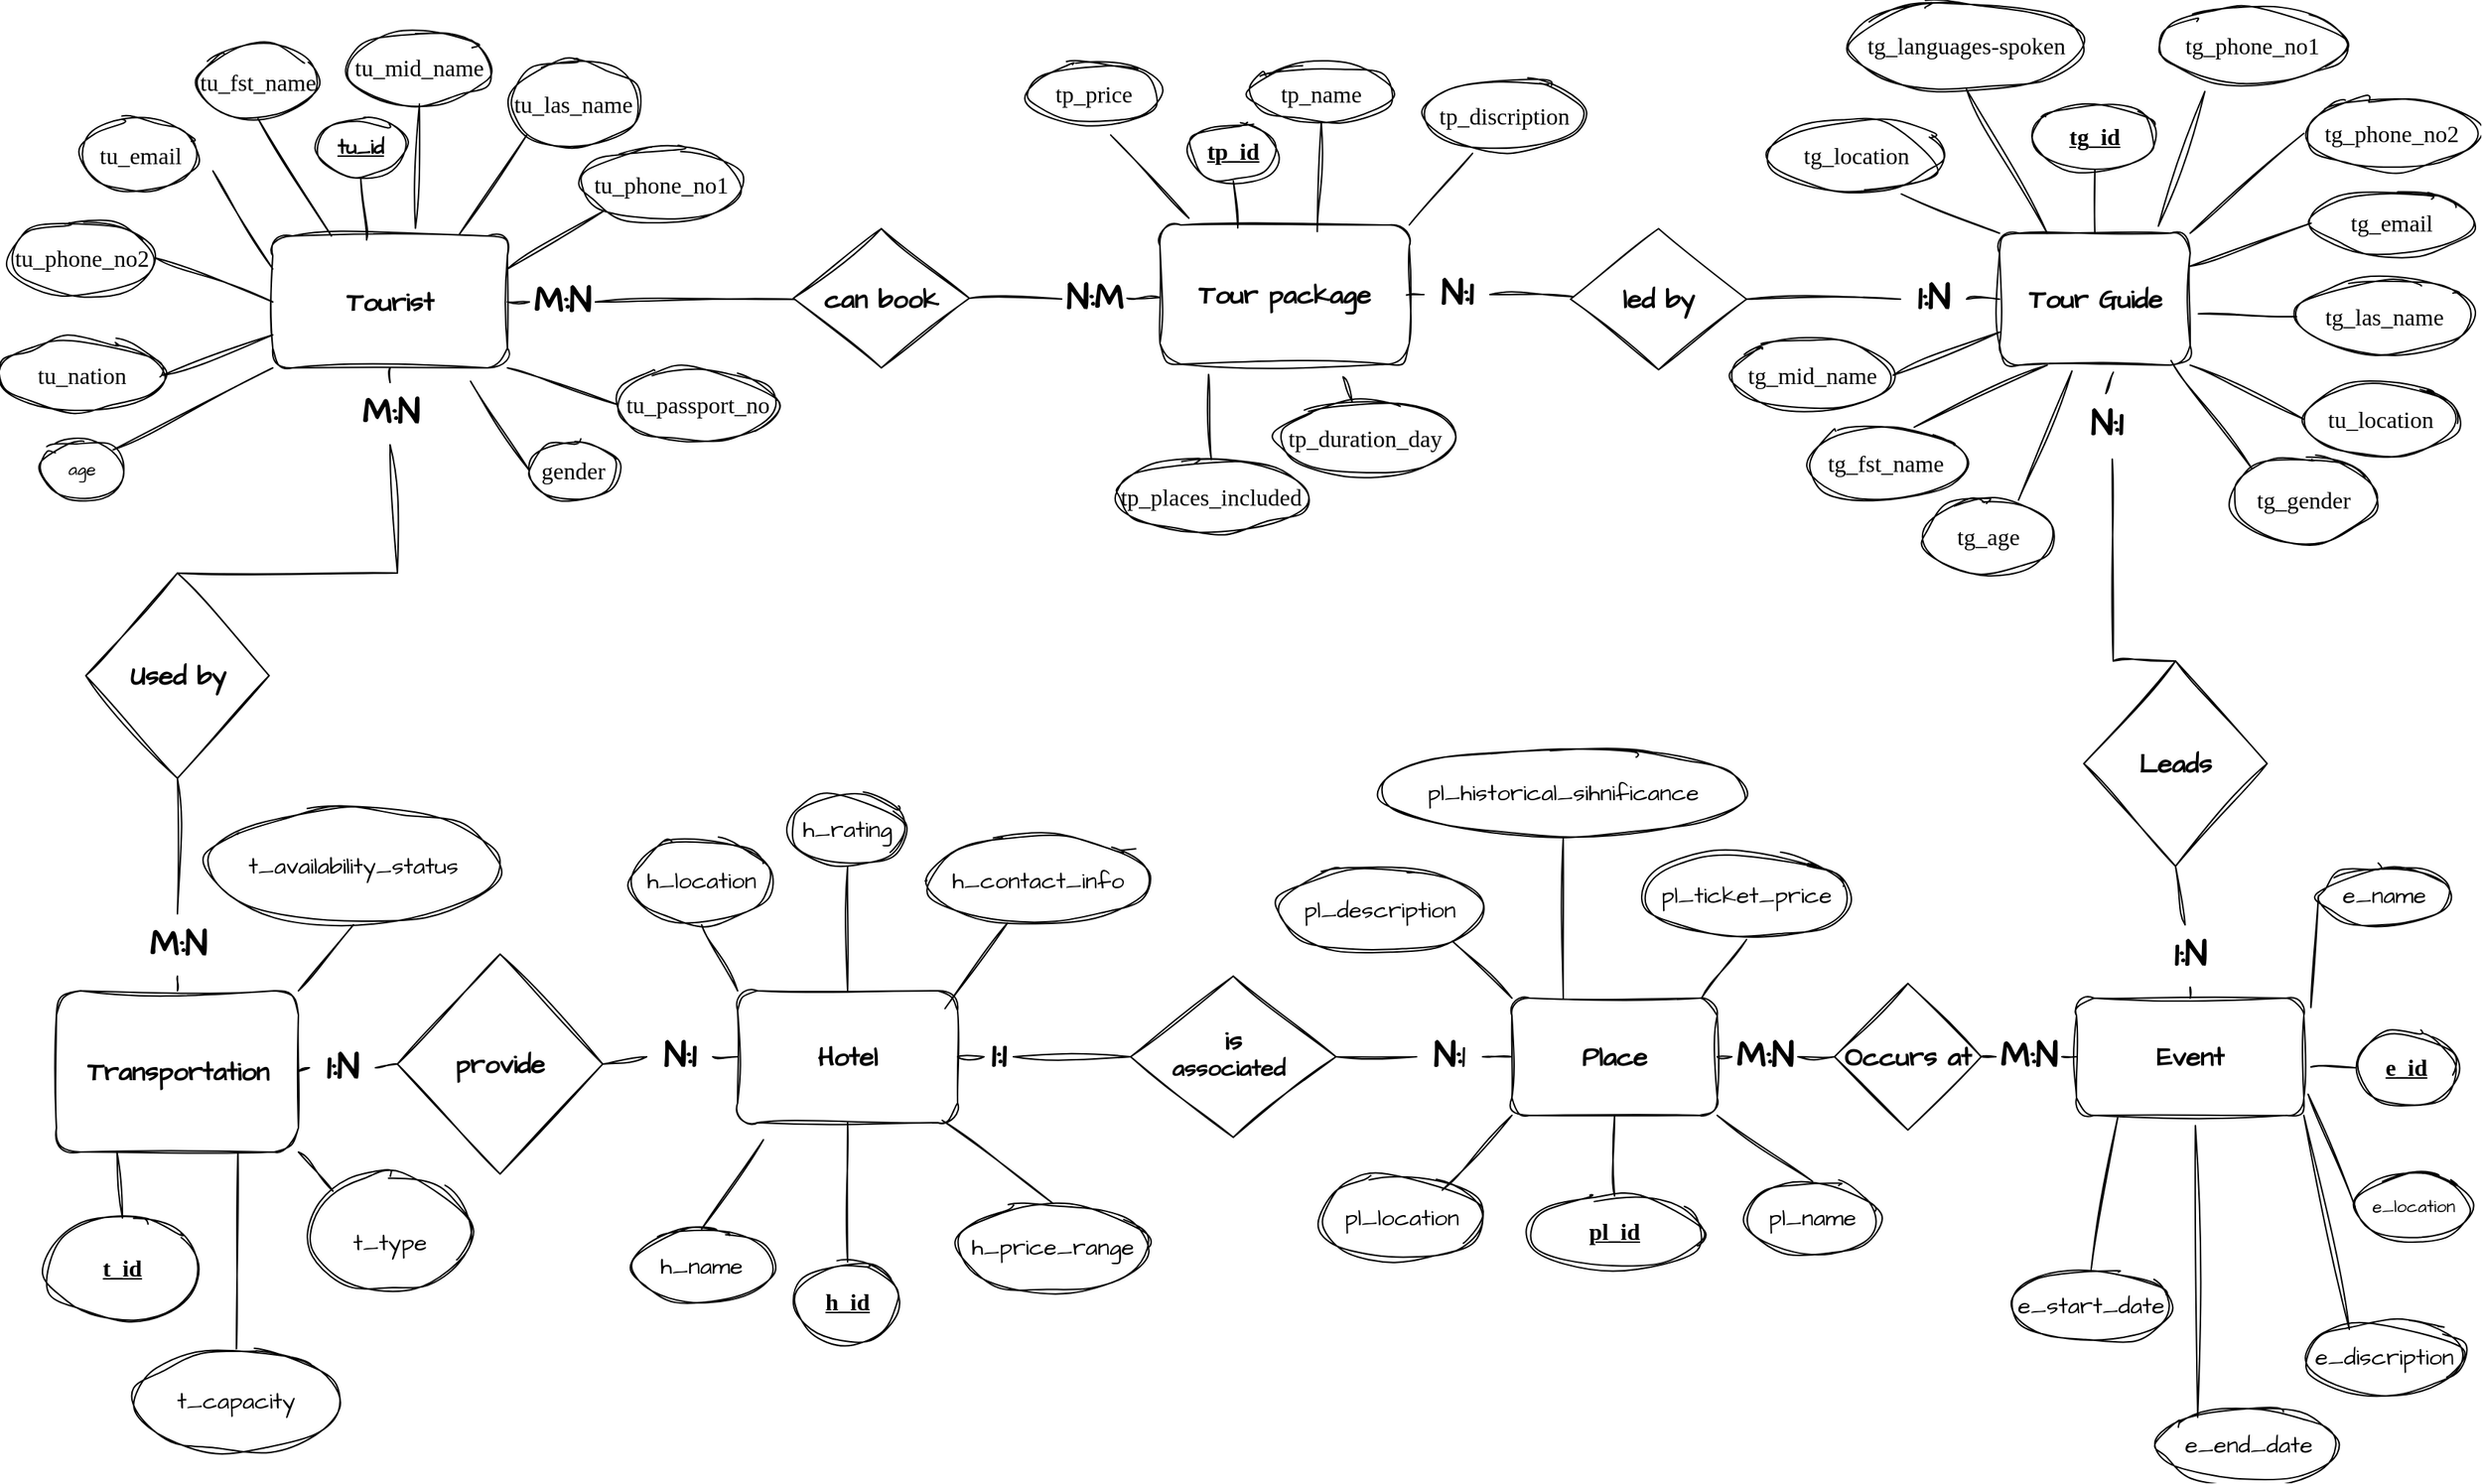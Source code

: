 <mxfile version="26.2.14">
  <diagram name="Page-1" id="CrqZvdELNg_sNi3KtctJ">
    <mxGraphModel dx="1289" dy="605" grid="1" gridSize="10" guides="1" tooltips="1" connect="1" arrows="1" fold="1" page="1" pageScale="1" pageWidth="850" pageHeight="1100" math="0" shadow="0">
      <root>
        <mxCell id="0" />
        <mxCell id="1" parent="0" />
        <mxCell id="TavT3rjSJ-_88NFbu6Fk-26" value="" style="endArrow=none;html=1;rounded=0;sketch=1;hachureGap=4;jiggle=2;curveFitting=1;fontFamily=Architects Daughter;fontSource=https%3A%2F%2Ffonts.googleapis.com%2Fcss%3Ffamily%3DArchitects%2BDaughter;exitX=1;exitY=0.5;exitDx=0;exitDy=0;" edge="1" parent="1" source="TavT3rjSJ-_88NFbu6Fk-40">
          <mxGeometry width="50" height="50" relative="1" as="geometry">
            <mxPoint x="170" y="450" as="sourcePoint" />
            <mxPoint x="80" y="213" as="targetPoint" />
          </mxGeometry>
        </mxCell>
        <mxCell id="TavT3rjSJ-_88NFbu6Fk-28" value="" style="endArrow=none;html=1;rounded=0;sketch=1;hachureGap=4;jiggle=2;curveFitting=1;fontFamily=Architects Daughter;fontSource=https%3A%2F%2Ffonts.googleapis.com%2Fcss%3Ffamily%3DArchitects%2BDaughter;exitX=1;exitY=0.5;exitDx=0;exitDy=0;" edge="1" parent="1" source="TavT3rjSJ-_88NFbu6Fk-169" target="TavT3rjSJ-_88NFbu6Fk-35">
          <mxGeometry width="50" height="50" relative="1" as="geometry">
            <mxPoint x="-280" y="215" as="sourcePoint" />
            <mxPoint x="-240" y="215" as="targetPoint" />
          </mxGeometry>
        </mxCell>
        <mxCell id="TavT3rjSJ-_88NFbu6Fk-32" value="" style="group" vertex="1" connectable="0" parent="1">
          <mxGeometry x="-840" y="30" width="530" height="320" as="geometry" />
        </mxCell>
        <mxCell id="TavT3rjSJ-_88NFbu6Fk-1" value="&lt;b&gt;&lt;font style=&quot;font-size: 18px;&quot;&gt;Tourist&lt;/font&gt;&lt;/b&gt;" style="rounded=1;whiteSpace=wrap;html=1;sketch=1;hachureGap=4;jiggle=2;curveFitting=1;fontFamily=Architects Daughter;fontSource=https%3A%2F%2Ffonts.googleapis.com%2Fcss%3Ffamily%3DArchitects%2BDaughter;" vertex="1" parent="TavT3rjSJ-_88NFbu6Fk-32">
          <mxGeometry x="185" y="140" width="160" height="90" as="geometry" />
        </mxCell>
        <mxCell id="TavT3rjSJ-_88NFbu6Fk-2" value="&lt;u&gt;&lt;b&gt;&lt;font style=&quot;font-size: 14px;&quot;&gt;tu_id&lt;/font&gt;&lt;/b&gt;&lt;/u&gt;" style="ellipse;whiteSpace=wrap;html=1;sketch=1;hachureGap=4;jiggle=2;curveFitting=1;fontFamily=Architects Daughter;fontSource=https%3A%2F%2Ffonts.googleapis.com%2Fcss%3Ffamily%3DArchitects%2BDaughter;" vertex="1" parent="TavT3rjSJ-_88NFbu6Fk-32">
          <mxGeometry x="215" y="60" width="60" height="40" as="geometry" />
        </mxCell>
        <mxCell id="TavT3rjSJ-_88NFbu6Fk-5" value="&lt;span style=&quot;font-size:12.0pt;mso-bidi-font-size:11.0pt;&lt;br/&gt;line-height:115%;font-family:&amp;quot;Times New Roman&amp;quot;,&amp;quot;serif&amp;quot;;mso-fareast-font-family:&lt;br/&gt;Calibri;mso-fareast-theme-font:minor-latin;mso-ansi-language:EN-US;mso-fareast-language:&lt;br/&gt;EN-US;mso-bidi-language:AR-SA&quot;&gt;tu_fst_name&lt;/span&gt;" style="ellipse;whiteSpace=wrap;html=1;sketch=1;hachureGap=4;jiggle=2;curveFitting=1;fontFamily=Architects Daughter;fontSource=https%3A%2F%2Ffonts.googleapis.com%2Fcss%3Ffamily%3DArchitects%2BDaughter;" vertex="1" parent="TavT3rjSJ-_88NFbu6Fk-32">
          <mxGeometry x="135" y="10" width="80" height="50" as="geometry" />
        </mxCell>
        <mxCell id="TavT3rjSJ-_88NFbu6Fk-6" value="&lt;span style=&quot;font-size:12.0pt;mso-bidi-font-size:11.0pt;&lt;br/&gt;line-height:115%;font-family:&amp;quot;Times New Roman&amp;quot;,&amp;quot;serif&amp;quot;;mso-fareast-font-family:&lt;br/&gt;Calibri;mso-fareast-theme-font:minor-latin;mso-ansi-language:EN-US;mso-fareast-language:&lt;br/&gt;EN-US;mso-bidi-language:AR-SA&quot;&gt;tu_passport_no&lt;/span&gt;" style="ellipse;whiteSpace=wrap;html=1;sketch=1;hachureGap=4;jiggle=2;curveFitting=1;fontFamily=Architects Daughter;fontSource=https%3A%2F%2Ffonts.googleapis.com%2Fcss%3Ffamily%3DArchitects%2BDaughter;" vertex="1" parent="TavT3rjSJ-_88NFbu6Fk-32">
          <mxGeometry x="420" y="230" width="110" height="50" as="geometry" />
        </mxCell>
        <mxCell id="TavT3rjSJ-_88NFbu6Fk-7" value="&lt;span style=&quot;font-size:12.0pt;mso-bidi-font-size:11.0pt;&lt;br/&gt;line-height:115%;font-family:&amp;quot;Times New Roman&amp;quot;,&amp;quot;serif&amp;quot;;mso-fareast-font-family:&lt;br/&gt;Calibri;mso-fareast-theme-font:minor-latin;mso-ansi-language:EN-US;mso-fareast-language:&lt;br/&gt;EN-US;mso-bidi-language:AR-SA&quot;&gt;tu_phone_no2&lt;/span&gt;" style="ellipse;whiteSpace=wrap;html=1;sketch=1;hachureGap=4;jiggle=2;curveFitting=1;fontFamily=Architects Daughter;fontSource=https%3A%2F%2Ffonts.googleapis.com%2Fcss%3Ffamily%3DArchitects%2BDaughter;" vertex="1" parent="TavT3rjSJ-_88NFbu6Fk-32">
          <mxGeometry x="5" y="130" width="100" height="50" as="geometry" />
        </mxCell>
        <mxCell id="TavT3rjSJ-_88NFbu6Fk-8" value="&lt;span style=&quot;font-size:12.0pt;mso-bidi-font-size:11.0pt;&lt;br/&gt;line-height:115%;font-family:&amp;quot;Times New Roman&amp;quot;,&amp;quot;serif&amp;quot;;mso-fareast-font-family:&lt;br/&gt;Calibri;mso-fareast-theme-font:minor-latin;mso-ansi-language:EN-US;mso-fareast-language:&lt;br/&gt;EN-US;mso-bidi-language:AR-SA&quot;&gt;tu_phone_no1&lt;/span&gt;" style="ellipse;whiteSpace=wrap;html=1;sketch=1;hachureGap=4;jiggle=2;curveFitting=1;fontFamily=Architects Daughter;fontSource=https%3A%2F%2Ffonts.googleapis.com%2Fcss%3Ffamily%3DArchitects%2BDaughter;" vertex="1" parent="TavT3rjSJ-_88NFbu6Fk-32">
          <mxGeometry x="395" y="80" width="110" height="50" as="geometry" />
        </mxCell>
        <mxCell id="TavT3rjSJ-_88NFbu6Fk-9" value="&lt;span style=&quot;font-size:12.0pt;mso-bidi-font-size:11.0pt;&lt;br/&gt;line-height:115%;font-family:&amp;quot;Times New Roman&amp;quot;,&amp;quot;serif&amp;quot;;mso-fareast-font-family:&lt;br/&gt;Calibri;mso-fareast-theme-font:minor-latin;mso-ansi-language:EN-US;mso-fareast-language:&lt;br/&gt;EN-US;mso-bidi-language:AR-SA&quot;&gt;tu_email&lt;/span&gt;" style="ellipse;whiteSpace=wrap;html=1;sketch=1;hachureGap=4;jiggle=2;curveFitting=1;fontFamily=Architects Daughter;fontSource=https%3A%2F%2Ffonts.googleapis.com%2Fcss%3Ffamily%3DArchitects%2BDaughter;" vertex="1" parent="TavT3rjSJ-_88NFbu6Fk-32">
          <mxGeometry x="55" y="60" width="80" height="50" as="geometry" />
        </mxCell>
        <mxCell id="TavT3rjSJ-_88NFbu6Fk-10" value="&lt;span style=&quot;font-size:12.0pt;mso-bidi-font-size:11.0pt;&lt;br/&gt;line-height:115%;font-family:&amp;quot;Times New Roman&amp;quot;,&amp;quot;serif&amp;quot;;mso-fareast-font-family:&lt;br/&gt;Calibri;mso-fareast-theme-font:minor-latin;mso-ansi-language:EN-US;mso-fareast-language:&lt;br/&gt;EN-US;mso-bidi-language:AR-SA&quot;&gt;tu_las_name&lt;/span&gt;" style="ellipse;whiteSpace=wrap;html=1;sketch=1;hachureGap=4;jiggle=2;curveFitting=1;fontFamily=Architects Daughter;fontSource=https%3A%2F%2Ffonts.googleapis.com%2Fcss%3Ffamily%3DArchitects%2BDaughter;" vertex="1" parent="TavT3rjSJ-_88NFbu6Fk-32">
          <mxGeometry x="345" y="20" width="90" height="60" as="geometry" />
        </mxCell>
        <mxCell id="TavT3rjSJ-_88NFbu6Fk-11" value="&lt;span style=&quot;font-size:12.0pt;mso-bidi-font-size:11.0pt;&lt;br/&gt;line-height:115%;font-family:&amp;quot;Times New Roman&amp;quot;,&amp;quot;serif&amp;quot;;mso-fareast-font-family:&lt;br/&gt;Calibri;mso-fareast-theme-font:minor-latin;mso-ansi-language:EN-US;mso-fareast-language:&lt;br/&gt;EN-US;mso-bidi-language:AR-SA&quot;&gt;gender&lt;/span&gt;" style="ellipse;whiteSpace=wrap;html=1;sketch=1;hachureGap=4;jiggle=2;curveFitting=1;fontFamily=Architects Daughter;fontSource=https%3A%2F%2Ffonts.googleapis.com%2Fcss%3Ffamily%3DArchitects%2BDaughter;" vertex="1" parent="TavT3rjSJ-_88NFbu6Fk-32">
          <mxGeometry x="360" y="280" width="60" height="40" as="geometry" />
        </mxCell>
        <mxCell id="TavT3rjSJ-_88NFbu6Fk-12" value="&lt;span style=&quot;font-size:12.0pt;mso-bidi-font-size:11.0pt;&lt;br/&gt;line-height:115%;font-family:&amp;quot;Times New Roman&amp;quot;,&amp;quot;serif&amp;quot;;mso-fareast-font-family:&lt;br/&gt;Calibri;mso-fareast-theme-font:minor-latin;mso-ansi-language:EN-US;mso-fareast-language:&lt;br/&gt;EN-US;mso-bidi-language:AR-SA&quot;&gt;tu_nation&lt;/span&gt;" style="ellipse;whiteSpace=wrap;html=1;sketch=1;hachureGap=4;jiggle=2;curveFitting=1;fontFamily=Architects Daughter;fontSource=https%3A%2F%2Ffonts.googleapis.com%2Fcss%3Ffamily%3DArchitects%2BDaughter;" vertex="1" parent="TavT3rjSJ-_88NFbu6Fk-32">
          <mxGeometry y="210" width="110" height="50" as="geometry" />
        </mxCell>
        <mxCell id="TavT3rjSJ-_88NFbu6Fk-13" value="&lt;span style=&quot;font-size:12.0pt;mso-bidi-font-size:11.0pt;&lt;br/&gt;line-height:115%;font-family:&amp;quot;Times New Roman&amp;quot;,&amp;quot;serif&amp;quot;;mso-fareast-font-family:&lt;br/&gt;Calibri;mso-fareast-theme-font:minor-latin;mso-ansi-language:EN-US;mso-fareast-language:&lt;br/&gt;EN-US;mso-bidi-language:AR-SA&quot;&gt;tu_mid_name&lt;/span&gt;" style="ellipse;whiteSpace=wrap;html=1;sketch=1;hachureGap=4;jiggle=2;curveFitting=1;fontFamily=Architects Daughter;fontSource=https%3A%2F%2Ffonts.googleapis.com%2Fcss%3Ffamily%3DArchitects%2BDaughter;" vertex="1" parent="TavT3rjSJ-_88NFbu6Fk-32">
          <mxGeometry x="235" width="100" height="50" as="geometry" />
        </mxCell>
        <mxCell id="TavT3rjSJ-_88NFbu6Fk-14" value="age" style="ellipse;whiteSpace=wrap;html=1;sketch=1;hachureGap=4;jiggle=2;curveFitting=1;fontFamily=Architects Daughter;fontSource=https%3A%2F%2Ffonts.googleapis.com%2Fcss%3Ffamily%3DArchitects%2BDaughter;" vertex="1" parent="TavT3rjSJ-_88NFbu6Fk-32">
          <mxGeometry x="25" y="280" width="60" height="40" as="geometry" />
        </mxCell>
        <mxCell id="TavT3rjSJ-_88NFbu6Fk-15" value="" style="endArrow=none;html=1;rounded=0;sketch=1;hachureGap=4;jiggle=2;curveFitting=1;fontFamily=Architects Daughter;fontSource=https%3A%2F%2Ffonts.googleapis.com%2Fcss%3Ffamily%3DArchitects%2BDaughter;entryX=0.5;entryY=1;entryDx=0;entryDy=0;exitX=0.4;exitY=0.03;exitDx=0;exitDy=0;exitPerimeter=0;" edge="1" parent="TavT3rjSJ-_88NFbu6Fk-32" source="TavT3rjSJ-_88NFbu6Fk-1" target="TavT3rjSJ-_88NFbu6Fk-2">
          <mxGeometry width="50" height="50" relative="1" as="geometry">
            <mxPoint x="185" y="110" as="sourcePoint" />
            <mxPoint x="235" y="60" as="targetPoint" />
          </mxGeometry>
        </mxCell>
        <mxCell id="TavT3rjSJ-_88NFbu6Fk-20" value="" style="endArrow=none;html=1;rounded=0;sketch=1;hachureGap=4;jiggle=2;curveFitting=1;fontFamily=Architects Daughter;fontSource=https%3A%2F%2Ffonts.googleapis.com%2Fcss%3Ffamily%3DArchitects%2BDaughter;exitX=0.25;exitY=0;exitDx=0;exitDy=0;entryX=0.5;entryY=1;entryDx=0;entryDy=0;" edge="1" parent="TavT3rjSJ-_88NFbu6Fk-32" source="TavT3rjSJ-_88NFbu6Fk-1" target="TavT3rjSJ-_88NFbu6Fk-5">
          <mxGeometry width="50" height="50" relative="1" as="geometry">
            <mxPoint x="155" y="130" as="sourcePoint" />
            <mxPoint x="205" y="80" as="targetPoint" />
          </mxGeometry>
        </mxCell>
        <mxCell id="TavT3rjSJ-_88NFbu6Fk-30" value="" style="endArrow=none;html=1;rounded=0;sketch=1;hachureGap=4;jiggle=2;curveFitting=1;fontFamily=Architects Daughter;fontSource=https%3A%2F%2Ffonts.googleapis.com%2Fcss%3Ffamily%3DArchitects%2BDaughter;entryX=0;entryY=0.5;entryDx=0;entryDy=0;exitX=1;exitY=1;exitDx=0;exitDy=0;" edge="1" parent="TavT3rjSJ-_88NFbu6Fk-32" source="TavT3rjSJ-_88NFbu6Fk-1" target="TavT3rjSJ-_88NFbu6Fk-6">
          <mxGeometry width="50" height="50" relative="1" as="geometry">
            <mxPoint x="295" y="340" as="sourcePoint" />
            <mxPoint x="345" y="290" as="targetPoint" />
          </mxGeometry>
        </mxCell>
        <mxCell id="TavT3rjSJ-_88NFbu6Fk-22" style="edgeStyle=orthogonalEdgeStyle;rounded=0;sketch=1;hachureGap=4;jiggle=2;curveFitting=1;orthogonalLoop=1;jettySize=auto;html=1;exitX=0.5;exitY=1;exitDx=0;exitDy=0;fontFamily=Architects Daughter;fontSource=https%3A%2F%2Ffonts.googleapis.com%2Fcss%3Ffamily%3DArchitects%2BDaughter;" edge="1" parent="TavT3rjSJ-_88NFbu6Fk-32" source="TavT3rjSJ-_88NFbu6Fk-7" target="TavT3rjSJ-_88NFbu6Fk-7">
          <mxGeometry relative="1" as="geometry" />
        </mxCell>
        <mxCell id="TavT3rjSJ-_88NFbu6Fk-21" value="" style="endArrow=none;html=1;rounded=0;sketch=1;hachureGap=4;jiggle=2;curveFitting=1;fontFamily=Architects Daughter;fontSource=https%3A%2F%2Ffonts.googleapis.com%2Fcss%3Ffamily%3DArchitects%2BDaughter;entryX=0;entryY=0.5;entryDx=0;entryDy=0;exitX=1;exitY=0.5;exitDx=0;exitDy=0;" edge="1" parent="TavT3rjSJ-_88NFbu6Fk-32" source="TavT3rjSJ-_88NFbu6Fk-7" target="TavT3rjSJ-_88NFbu6Fk-1">
          <mxGeometry width="50" height="50" relative="1" as="geometry">
            <mxPoint x="105" y="240" as="sourcePoint" />
            <mxPoint x="155" y="190" as="targetPoint" />
          </mxGeometry>
        </mxCell>
        <mxCell id="TavT3rjSJ-_88NFbu6Fk-18" value="" style="endArrow=none;html=1;rounded=0;sketch=1;hachureGap=4;jiggle=2;curveFitting=1;fontFamily=Architects Daughter;fontSource=https%3A%2F%2Ffonts.googleapis.com%2Fcss%3Ffamily%3DArchitects%2BDaughter;exitX=1;exitY=0.25;exitDx=0;exitDy=0;entryX=0;entryY=1;entryDx=0;entryDy=0;" edge="1" parent="TavT3rjSJ-_88NFbu6Fk-32" source="TavT3rjSJ-_88NFbu6Fk-1" target="TavT3rjSJ-_88NFbu6Fk-8">
          <mxGeometry width="50" height="50" relative="1" as="geometry">
            <mxPoint x="385" y="160" as="sourcePoint" />
            <mxPoint x="425" y="130" as="targetPoint" />
          </mxGeometry>
        </mxCell>
        <mxCell id="TavT3rjSJ-_88NFbu6Fk-19" value="" style="endArrow=none;html=1;rounded=0;sketch=1;hachureGap=4;jiggle=2;curveFitting=1;fontFamily=Architects Daughter;fontSource=https%3A%2F%2Ffonts.googleapis.com%2Fcss%3Ffamily%3DArchitects%2BDaughter;exitX=1.115;exitY=0.714;exitDx=0;exitDy=0;exitPerimeter=0;entryX=0;entryY=0.25;entryDx=0;entryDy=0;" edge="1" parent="TavT3rjSJ-_88NFbu6Fk-32" source="TavT3rjSJ-_88NFbu6Fk-9" target="TavT3rjSJ-_88NFbu6Fk-1">
          <mxGeometry width="50" height="50" relative="1" as="geometry">
            <mxPoint x="555" y="270" as="sourcePoint" />
            <mxPoint x="605" y="220" as="targetPoint" />
          </mxGeometry>
        </mxCell>
        <mxCell id="TavT3rjSJ-_88NFbu6Fk-16" value="" style="endArrow=none;html=1;rounded=0;sketch=1;hachureGap=4;jiggle=2;curveFitting=1;fontFamily=Architects Daughter;fontSource=https%3A%2F%2Ffonts.googleapis.com%2Fcss%3Ffamily%3DArchitects%2BDaughter;entryX=0;entryY=1;entryDx=0;entryDy=0;exitX=0.796;exitY=-0.015;exitDx=0;exitDy=0;exitPerimeter=0;" edge="1" parent="TavT3rjSJ-_88NFbu6Fk-32" source="TavT3rjSJ-_88NFbu6Fk-1" target="TavT3rjSJ-_88NFbu6Fk-10">
          <mxGeometry width="50" height="50" relative="1" as="geometry">
            <mxPoint x="325" y="120" as="sourcePoint" />
            <mxPoint x="345" y="90" as="targetPoint" />
          </mxGeometry>
        </mxCell>
        <mxCell id="TavT3rjSJ-_88NFbu6Fk-27" value="" style="endArrow=none;html=1;rounded=0;sketch=1;hachureGap=4;jiggle=2;curveFitting=1;fontFamily=Architects Daughter;fontSource=https%3A%2F%2Ffonts.googleapis.com%2Fcss%3Ffamily%3DArchitects%2BDaughter;entryX=0;entryY=0.5;entryDx=0;entryDy=0;exitX=0.843;exitY=1.101;exitDx=0;exitDy=0;exitPerimeter=0;" edge="1" parent="TavT3rjSJ-_88NFbu6Fk-32" source="TavT3rjSJ-_88NFbu6Fk-1" target="TavT3rjSJ-_88NFbu6Fk-11">
          <mxGeometry width="50" height="50" relative="1" as="geometry">
            <mxPoint x="255" y="330" as="sourcePoint" />
            <mxPoint x="305" y="280" as="targetPoint" />
          </mxGeometry>
        </mxCell>
        <mxCell id="TavT3rjSJ-_88NFbu6Fk-31" value="" style="endArrow=none;html=1;rounded=0;sketch=1;hachureGap=4;jiggle=2;curveFitting=1;fontFamily=Architects Daughter;fontSource=https%3A%2F%2Ffonts.googleapis.com%2Fcss%3Ffamily%3DArchitects%2BDaughter;exitX=1;exitY=0.5;exitDx=0;exitDy=0;entryX=0;entryY=0.75;entryDx=0;entryDy=0;" edge="1" parent="TavT3rjSJ-_88NFbu6Fk-32" source="TavT3rjSJ-_88NFbu6Fk-12" target="TavT3rjSJ-_88NFbu6Fk-1">
          <mxGeometry width="50" height="50" relative="1" as="geometry">
            <mxPoint x="125" y="310" as="sourcePoint" />
            <mxPoint x="175" y="260" as="targetPoint" />
          </mxGeometry>
        </mxCell>
        <mxCell id="TavT3rjSJ-_88NFbu6Fk-17" value="" style="endArrow=none;html=1;rounded=0;sketch=1;hachureGap=4;jiggle=2;curveFitting=1;fontFamily=Architects Daughter;fontSource=https%3A%2F%2Ffonts.googleapis.com%2Fcss%3Ffamily%3DArchitects%2BDaughter;exitX=0.608;exitY=-0.059;exitDx=0;exitDy=0;exitPerimeter=0;entryX=0.5;entryY=1;entryDx=0;entryDy=0;" edge="1" parent="TavT3rjSJ-_88NFbu6Fk-32" source="TavT3rjSJ-_88NFbu6Fk-1" target="TavT3rjSJ-_88NFbu6Fk-13">
          <mxGeometry width="50" height="50" relative="1" as="geometry">
            <mxPoint x="240" y="110" as="sourcePoint" />
            <mxPoint x="290" y="60" as="targetPoint" />
          </mxGeometry>
        </mxCell>
        <mxCell id="TavT3rjSJ-_88NFbu6Fk-29" value="" style="endArrow=none;html=1;rounded=0;sketch=1;hachureGap=4;jiggle=2;curveFitting=1;fontFamily=Architects Daughter;fontSource=https%3A%2F%2Ffonts.googleapis.com%2Fcss%3Ffamily%3DArchitects%2BDaughter;exitX=1;exitY=0;exitDx=0;exitDy=0;entryX=0;entryY=1;entryDx=0;entryDy=0;" edge="1" parent="TavT3rjSJ-_88NFbu6Fk-32" source="TavT3rjSJ-_88NFbu6Fk-14" target="TavT3rjSJ-_88NFbu6Fk-1">
          <mxGeometry width="50" height="50" relative="1" as="geometry">
            <mxPoint x="135" y="300" as="sourcePoint" />
            <mxPoint x="185" y="250" as="targetPoint" />
          </mxGeometry>
        </mxCell>
        <mxCell id="TavT3rjSJ-_88NFbu6Fk-169" value="&lt;font style=&quot;font-size: 24px;&quot;&gt;&lt;b style=&quot;&quot;&gt;M:N&lt;/b&gt;&lt;/font&gt;" style="text;html=1;align=center;verticalAlign=middle;whiteSpace=wrap;rounded=0;fontFamily=Architects Daughter;fontSource=https%3A%2F%2Ffonts.googleapis.com%2Fcss%3Ffamily%3DArchitects%2BDaughter;rotation=0;" vertex="1" parent="TavT3rjSJ-_88NFbu6Fk-32">
          <mxGeometry x="360" y="163.75" width="45" height="42.5" as="geometry" />
        </mxCell>
        <mxCell id="TavT3rjSJ-_88NFbu6Fk-170" value="" style="endArrow=none;html=1;rounded=0;sketch=1;hachureGap=4;jiggle=2;curveFitting=1;fontFamily=Architects Daughter;fontSource=https%3A%2F%2Ffonts.googleapis.com%2Fcss%3Ffamily%3DArchitects%2BDaughter;exitX=1;exitY=0.5;exitDx=0;exitDy=0;" edge="1" parent="TavT3rjSJ-_88NFbu6Fk-32" source="TavT3rjSJ-_88NFbu6Fk-1" target="TavT3rjSJ-_88NFbu6Fk-169">
          <mxGeometry width="50" height="50" relative="1" as="geometry">
            <mxPoint x="345" y="185" as="sourcePoint" />
            <mxPoint x="541" y="183" as="targetPoint" />
          </mxGeometry>
        </mxCell>
        <mxCell id="TavT3rjSJ-_88NFbu6Fk-35" value="&lt;font style=&quot;font-size: 18px;&quot;&gt;&lt;b&gt;can book&lt;/b&gt;&lt;/font&gt;" style="rhombus;whiteSpace=wrap;html=1;sketch=1;hachureGap=4;jiggle=2;curveFitting=1;fontFamily=Architects Daughter;fontSource=https%3A%2F%2Ffonts.googleapis.com%2Fcss%3Ffamily%3DArchitects%2BDaughter;" vertex="1" parent="1">
          <mxGeometry x="-300" y="165" width="120" height="95" as="geometry" />
        </mxCell>
        <mxCell id="TavT3rjSJ-_88NFbu6Fk-36" value="" style="endArrow=none;html=1;rounded=0;sketch=1;hachureGap=4;jiggle=2;curveFitting=1;fontFamily=Architects Daughter;fontSource=https%3A%2F%2Ffonts.googleapis.com%2Fcss%3Ffamily%3DArchitects%2BDaughter;exitX=0.5;exitY=1;exitDx=0;exitDy=0;entryX=0.5;entryY=0;entryDx=0;entryDy=0;" edge="1" parent="1" source="TavT3rjSJ-_88NFbu6Fk-203" target="TavT3rjSJ-_88NFbu6Fk-37">
          <mxGeometry width="50" height="50" relative="1" as="geometry">
            <mxPoint x="-410" y="440" as="sourcePoint" />
            <mxPoint x="-540" y="410" as="targetPoint" />
            <Array as="points">
              <mxPoint x="-570" y="400" />
            </Array>
          </mxGeometry>
        </mxCell>
        <mxCell id="TavT3rjSJ-_88NFbu6Fk-37" value="&lt;b&gt;&lt;font style=&quot;font-size: 18px;&quot;&gt;Used by&lt;/font&gt;&lt;/b&gt;" style="rhombus;whiteSpace=wrap;html=1;sketch=1;hachureGap=4;jiggle=2;curveFitting=1;fontFamily=Architects Daughter;fontSource=https%3A%2F%2Ffonts.googleapis.com%2Fcss%3Ffamily%3DArchitects%2BDaughter;" vertex="1" parent="1">
          <mxGeometry x="-782.5" y="400" width="125" height="140" as="geometry" />
        </mxCell>
        <mxCell id="TavT3rjSJ-_88NFbu6Fk-62" value="" style="group" vertex="1" connectable="0" parent="1">
          <mxGeometry x="-140" y="52.5" width="450" height="320" as="geometry" />
        </mxCell>
        <mxCell id="TavT3rjSJ-_88NFbu6Fk-40" value="&lt;font style=&quot;font-size: 18px;&quot;&gt;&lt;b&gt;Tour package&lt;/b&gt;&lt;/font&gt;" style="rounded=1;whiteSpace=wrap;html=1;sketch=1;hachureGap=4;jiggle=2;curveFitting=1;fontFamily=Architects Daughter;fontSource=https%3A%2F%2Ffonts.googleapis.com%2Fcss%3Ffamily%3DArchitects%2BDaughter;" vertex="1" parent="TavT3rjSJ-_88NFbu6Fk-62">
          <mxGeometry x="90" y="110" width="170" height="95" as="geometry" />
        </mxCell>
        <mxCell id="TavT3rjSJ-_88NFbu6Fk-42" value="&lt;span style=&quot;font-size:12.0pt;mso-bidi-font-size:11.0pt;&lt;br/&gt;line-height:115%;font-family:&amp;quot;Times New Roman&amp;quot;,&amp;quot;serif&amp;quot;;mso-fareast-font-family:&lt;br/&gt;Calibri;mso-fareast-theme-font:minor-latin;mso-ansi-language:EN-US;mso-fareast-language:&lt;br/&gt;EN-US;mso-bidi-language:AR-SA&quot;&gt;tp_discription&lt;/span&gt;" style="ellipse;whiteSpace=wrap;html=1;sketch=1;hachureGap=4;jiggle=2;curveFitting=1;fontFamily=Architects Daughter;fontSource=https%3A%2F%2Ffonts.googleapis.com%2Fcss%3Ffamily%3DArchitects%2BDaughter;" vertex="1" parent="TavT3rjSJ-_88NFbu6Fk-62">
          <mxGeometry x="270" y="10" width="110" height="50" as="geometry" />
        </mxCell>
        <mxCell id="TavT3rjSJ-_88NFbu6Fk-43" value="&lt;span style=&quot;font-size:12.0pt;mso-bidi-font-size:11.0pt;&lt;br/&gt;line-height:115%;font-family:&amp;quot;Times New Roman&amp;quot;,&amp;quot;serif&amp;quot;;mso-fareast-font-family:&lt;br/&gt;Calibri;mso-fareast-theme-font:minor-latin;mso-ansi-language:EN-US;mso-fareast-language:&lt;br/&gt;EN-US;mso-bidi-language:AR-SA&quot;&gt;tp_price&lt;/span&gt;" style="ellipse;whiteSpace=wrap;html=1;sketch=1;hachureGap=4;jiggle=2;curveFitting=1;fontFamily=Architects Daughter;fontSource=https%3A%2F%2Ffonts.googleapis.com%2Fcss%3Ffamily%3DArchitects%2BDaughter;" vertex="1" parent="TavT3rjSJ-_88NFbu6Fk-62">
          <mxGeometry width="90" height="40" as="geometry" />
        </mxCell>
        <mxCell id="TavT3rjSJ-_88NFbu6Fk-46" value="&lt;b&gt;&lt;u&gt;&lt;span style=&quot;font-size:12.0pt;line-height:115%;font-family:&amp;quot;Times New Roman&amp;quot;,&amp;quot;serif&amp;quot;;&lt;br/&gt;mso-fareast-font-family:Calibri;mso-fareast-theme-font:minor-latin;mso-ansi-language:&lt;br/&gt;EN-US;mso-fareast-language:EN-US;mso-bidi-language:AR-SA&quot;&gt;tp_id&lt;/span&gt;&lt;/u&gt;&lt;/b&gt;" style="ellipse;whiteSpace=wrap;html=1;sketch=1;hachureGap=4;jiggle=2;curveFitting=1;fontFamily=Architects Daughter;fontSource=https%3A%2F%2Ffonts.googleapis.com%2Fcss%3Ffamily%3DArchitects%2BDaughter;" vertex="1" parent="TavT3rjSJ-_88NFbu6Fk-62">
          <mxGeometry x="110" y="40" width="60" height="40" as="geometry" />
        </mxCell>
        <mxCell id="TavT3rjSJ-_88NFbu6Fk-47" value="&lt;span style=&quot;font-size:12.0pt;mso-bidi-font-size:11.0pt;&lt;br/&gt;line-height:115%;font-family:&amp;quot;Times New Roman&amp;quot;,&amp;quot;serif&amp;quot;;mso-fareast-font-family:&lt;br/&gt;Calibri;mso-fareast-theme-font:minor-latin;mso-ansi-language:EN-US;mso-fareast-language:&lt;br/&gt;EN-US;mso-bidi-language:AR-SA&quot;&gt;tp_places_included&lt;/span&gt;" style="ellipse;whiteSpace=wrap;html=1;sketch=1;hachureGap=4;jiggle=2;curveFitting=1;fontFamily=Architects Daughter;fontSource=https%3A%2F%2Ffonts.googleapis.com%2Fcss%3Ffamily%3DArchitects%2BDaughter;" vertex="1" parent="TavT3rjSJ-_88NFbu6Fk-62">
          <mxGeometry x="60" y="270" width="130" height="50" as="geometry" />
        </mxCell>
        <mxCell id="TavT3rjSJ-_88NFbu6Fk-48" value="&lt;span style=&quot;font-size:12.0pt;mso-bidi-font-size:11.0pt;&lt;br/&gt;line-height:115%;font-family:&amp;quot;Times New Roman&amp;quot;,&amp;quot;serif&amp;quot;;mso-fareast-font-family:&lt;br/&gt;Calibri;mso-fareast-theme-font:minor-latin;mso-ansi-language:EN-US;mso-fareast-language:&lt;br/&gt;EN-US;mso-bidi-language:AR-SA&quot;&gt;tp_name&lt;/span&gt;" style="ellipse;whiteSpace=wrap;html=1;sketch=1;hachureGap=4;jiggle=2;curveFitting=1;fontFamily=Architects Daughter;fontSource=https%3A%2F%2Ffonts.googleapis.com%2Fcss%3Ffamily%3DArchitects%2BDaughter;" vertex="1" parent="TavT3rjSJ-_88NFbu6Fk-62">
          <mxGeometry x="150" width="100" height="40" as="geometry" />
        </mxCell>
        <mxCell id="TavT3rjSJ-_88NFbu6Fk-44" value="&lt;span style=&quot;font-size:12.0pt;mso-bidi-font-size:11.0pt;&lt;br/&gt;line-height:115%;font-family:&amp;quot;Times New Roman&amp;quot;,&amp;quot;serif&amp;quot;;mso-fareast-font-family:&lt;br/&gt;Calibri;mso-fareast-theme-font:minor-latin;mso-ansi-language:EN-US;mso-fareast-language:&lt;br/&gt;EN-US;mso-bidi-language:AR-SA&quot;&gt;tp_duration_day&lt;/span&gt;" style="ellipse;whiteSpace=wrap;html=1;sketch=1;hachureGap=4;jiggle=2;curveFitting=1;fontFamily=Architects Daughter;fontSource=https%3A%2F%2Ffonts.googleapis.com%2Fcss%3Ffamily%3DArchitects%2BDaughter;" vertex="1" parent="TavT3rjSJ-_88NFbu6Fk-62">
          <mxGeometry x="170" y="230" width="120" height="50" as="geometry" />
        </mxCell>
        <mxCell id="TavT3rjSJ-_88NFbu6Fk-54" value="" style="endArrow=none;html=1;rounded=0;sketch=1;hachureGap=4;jiggle=2;curveFitting=1;fontFamily=Architects Daughter;fontSource=https%3A%2F%2Ffonts.googleapis.com%2Fcss%3Ffamily%3DArchitects%2BDaughter;entryX=0.301;entryY=1.023;entryDx=0;entryDy=0;entryPerimeter=0;exitX=1;exitY=0;exitDx=0;exitDy=0;" edge="1" parent="TavT3rjSJ-_88NFbu6Fk-62" source="TavT3rjSJ-_88NFbu6Fk-40" target="TavT3rjSJ-_88NFbu6Fk-42">
          <mxGeometry width="50" height="50" relative="1" as="geometry">
            <mxPoint x="320" y="140" as="sourcePoint" />
            <mxPoint x="370" y="90" as="targetPoint" />
          </mxGeometry>
        </mxCell>
        <mxCell id="TavT3rjSJ-_88NFbu6Fk-53" value="" style="endArrow=none;html=1;rounded=0;sketch=1;hachureGap=4;jiggle=2;curveFitting=1;fontFamily=Architects Daughter;fontSource=https%3A%2F%2Ffonts.googleapis.com%2Fcss%3Ffamily%3DArchitects%2BDaughter;exitX=0.116;exitY=-0.049;exitDx=0;exitDy=0;exitPerimeter=0;entryX=0.627;entryY=1.217;entryDx=0;entryDy=0;entryPerimeter=0;" edge="1" parent="TavT3rjSJ-_88NFbu6Fk-62" source="TavT3rjSJ-_88NFbu6Fk-40" target="TavT3rjSJ-_88NFbu6Fk-43">
          <mxGeometry width="50" height="50" relative="1" as="geometry">
            <mxPoint x="10" y="115" as="sourcePoint" />
            <mxPoint x="60" y="65" as="targetPoint" />
          </mxGeometry>
        </mxCell>
        <mxCell id="TavT3rjSJ-_88NFbu6Fk-55" value="" style="endArrow=none;html=1;rounded=0;sketch=1;hachureGap=4;jiggle=2;curveFitting=1;fontFamily=Architects Daughter;fontSource=https%3A%2F%2Ffonts.googleapis.com%2Fcss%3Ffamily%3DArchitects%2BDaughter;entryX=0.5;entryY=1;entryDx=0;entryDy=0;exitX=0.312;exitY=0.021;exitDx=0;exitDy=0;exitPerimeter=0;" edge="1" parent="TavT3rjSJ-_88NFbu6Fk-62" source="TavT3rjSJ-_88NFbu6Fk-40" target="TavT3rjSJ-_88NFbu6Fk-46">
          <mxGeometry width="50" height="50" relative="1" as="geometry">
            <mxPoint x="30" y="110" as="sourcePoint" />
            <mxPoint x="80" y="60" as="targetPoint" />
          </mxGeometry>
        </mxCell>
        <mxCell id="TavT3rjSJ-_88NFbu6Fk-52" value="" style="endArrow=none;html=1;rounded=0;sketch=1;hachureGap=4;jiggle=2;curveFitting=1;fontFamily=Architects Daughter;fontSource=https%3A%2F%2Ffonts.googleapis.com%2Fcss%3Ffamily%3DArchitects%2BDaughter;exitX=0.5;exitY=0;exitDx=0;exitDy=0;entryX=0.195;entryY=1.074;entryDx=0;entryDy=0;entryPerimeter=0;" edge="1" parent="TavT3rjSJ-_88NFbu6Fk-62" source="TavT3rjSJ-_88NFbu6Fk-47" target="TavT3rjSJ-_88NFbu6Fk-40">
          <mxGeometry width="50" height="50" relative="1" as="geometry">
            <mxPoint x="10" y="240" as="sourcePoint" />
            <mxPoint x="60" y="190" as="targetPoint" />
          </mxGeometry>
        </mxCell>
        <mxCell id="TavT3rjSJ-_88NFbu6Fk-56" value="" style="endArrow=none;html=1;rounded=0;sketch=1;hachureGap=4;jiggle=2;curveFitting=1;fontFamily=Architects Daughter;fontSource=https%3A%2F%2Ffonts.googleapis.com%2Fcss%3Ffamily%3DArchitects%2BDaughter;entryX=0.5;entryY=1;entryDx=0;entryDy=0;exitX=0.631;exitY=0.047;exitDx=0;exitDy=0;exitPerimeter=0;" edge="1" parent="TavT3rjSJ-_88NFbu6Fk-62" source="TavT3rjSJ-_88NFbu6Fk-40" target="TavT3rjSJ-_88NFbu6Fk-48">
          <mxGeometry width="50" height="50" relative="1" as="geometry">
            <mxPoint x="175" y="100" as="sourcePoint" />
            <mxPoint x="225" y="50" as="targetPoint" />
          </mxGeometry>
        </mxCell>
        <mxCell id="TavT3rjSJ-_88NFbu6Fk-58" value="" style="endArrow=none;html=1;rounded=0;sketch=1;hachureGap=4;jiggle=2;curveFitting=1;fontFamily=Architects Daughter;fontSource=https%3A%2F%2Ffonts.googleapis.com%2Fcss%3Ffamily%3DArchitects%2BDaughter;exitX=0.734;exitY=1.091;exitDx=0;exitDy=0;exitPerimeter=0;" edge="1" parent="TavT3rjSJ-_88NFbu6Fk-62" source="TavT3rjSJ-_88NFbu6Fk-40" target="TavT3rjSJ-_88NFbu6Fk-44">
          <mxGeometry width="50" height="50" relative="1" as="geometry">
            <mxPoint x="260" y="205" as="sourcePoint" />
            <mxPoint x="300" y="260" as="targetPoint" />
          </mxGeometry>
        </mxCell>
        <mxCell id="TavT3rjSJ-_88NFbu6Fk-171" value="&lt;font style=&quot;font-size: 24px;&quot;&gt;&lt;b style=&quot;&quot;&gt;N:M&lt;/b&gt;&lt;/font&gt;" style="text;html=1;align=center;verticalAlign=middle;whiteSpace=wrap;rounded=0;fontFamily=Architects Daughter;fontSource=https%3A%2F%2Ffonts.googleapis.com%2Fcss%3Ffamily%3DArchitects%2BDaughter;rotation=0;" vertex="1" parent="TavT3rjSJ-_88NFbu6Fk-62">
          <mxGeometry x="22.5" y="138.75" width="45" height="42.5" as="geometry" />
        </mxCell>
        <mxCell id="TavT3rjSJ-_88NFbu6Fk-41" value="" style="endArrow=none;html=1;rounded=0;sketch=1;hachureGap=4;jiggle=2;curveFitting=1;fontFamily=Architects Daughter;fontSource=https%3A%2F%2Ffonts.googleapis.com%2Fcss%3Ffamily%3DArchitects%2BDaughter;exitX=1;exitY=0.5;exitDx=0;exitDy=0;" edge="1" parent="TavT3rjSJ-_88NFbu6Fk-62" source="TavT3rjSJ-_88NFbu6Fk-171" target="TavT3rjSJ-_88NFbu6Fk-40">
          <mxGeometry width="50" height="50" relative="1" as="geometry">
            <mxPoint x="10" y="160.5" as="sourcePoint" />
            <mxPoint x="220" y="160.5" as="targetPoint" />
          </mxGeometry>
        </mxCell>
        <mxCell id="TavT3rjSJ-_88NFbu6Fk-174" value="&lt;font style=&quot;font-size: 24px;&quot;&gt;&lt;b style=&quot;&quot;&gt;N:1&lt;/b&gt;&lt;/font&gt;" style="text;html=1;align=center;verticalAlign=middle;whiteSpace=wrap;rounded=0;fontFamily=Architects Daughter;fontSource=https%3A%2F%2Ffonts.googleapis.com%2Fcss%3Ffamily%3DArchitects%2BDaughter;rotation=0;" vertex="1" parent="TavT3rjSJ-_88NFbu6Fk-62">
          <mxGeometry x="270" y="136.25" width="45" height="42.5" as="geometry" />
        </mxCell>
        <mxCell id="TavT3rjSJ-_88NFbu6Fk-176" value="" style="endArrow=none;html=1;rounded=0;sketch=1;hachureGap=4;jiggle=2;curveFitting=1;fontFamily=Architects Daughter;fontSource=https%3A%2F%2Ffonts.googleapis.com%2Fcss%3Ffamily%3DArchitects%2BDaughter;exitX=1;exitY=0.5;exitDx=0;exitDy=0;" edge="1" parent="TavT3rjSJ-_88NFbu6Fk-62" source="TavT3rjSJ-_88NFbu6Fk-40" target="TavT3rjSJ-_88NFbu6Fk-174">
          <mxGeometry width="50" height="50" relative="1" as="geometry">
            <mxPoint x="260" y="157.5" as="sourcePoint" />
            <mxPoint x="371" y="159.5" as="targetPoint" />
          </mxGeometry>
        </mxCell>
        <mxCell id="TavT3rjSJ-_88NFbu6Fk-64" value="" style="endArrow=none;html=1;rounded=0;sketch=1;hachureGap=4;jiggle=2;curveFitting=1;fontFamily=Architects Daughter;fontSource=https%3A%2F%2Ffonts.googleapis.com%2Fcss%3Ffamily%3DArchitects%2BDaughter;exitX=1;exitY=0.5;exitDx=0;exitDy=0;" edge="1" parent="1" source="TavT3rjSJ-_88NFbu6Fk-174" target="TavT3rjSJ-_88NFbu6Fk-63">
          <mxGeometry width="50" height="50" relative="1" as="geometry">
            <mxPoint x="120" y="210" as="sourcePoint" />
            <mxPoint x="370" y="207" as="targetPoint" />
          </mxGeometry>
        </mxCell>
        <mxCell id="TavT3rjSJ-_88NFbu6Fk-63" value="&lt;b&gt;&lt;font style=&quot;font-size: 18px;&quot;&gt;led by&lt;/font&gt;&lt;/b&gt;" style="rhombus;whiteSpace=wrap;html=1;sketch=1;hachureGap=4;jiggle=2;curveFitting=1;fontFamily=Architects Daughter;fontSource=https%3A%2F%2Ffonts.googleapis.com%2Fcss%3Ffamily%3DArchitects%2BDaughter;" vertex="1" parent="1">
          <mxGeometry x="230" y="165" width="120" height="96.25" as="geometry" />
        </mxCell>
        <mxCell id="TavT3rjSJ-_88NFbu6Fk-92" value="" style="endArrow=none;html=1;rounded=0;sketch=1;hachureGap=4;jiggle=2;curveFitting=1;fontFamily=Architects Daughter;fontSource=https%3A%2F%2Ffonts.googleapis.com%2Fcss%3Ffamily%3DArchitects%2BDaughter;exitX=0.597;exitY=1.054;exitDx=0;exitDy=0;exitPerimeter=0;entryX=0.5;entryY=0;entryDx=0;entryDy=0;" edge="1" parent="1" source="TavT3rjSJ-_88NFbu6Fk-178" target="TavT3rjSJ-_88NFbu6Fk-94">
          <mxGeometry width="50" height="50" relative="1" as="geometry">
            <mxPoint x="630" y="430" as="sourcePoint" />
            <mxPoint x="600" y="490" as="targetPoint" />
            <Array as="points">
              <mxPoint x="600" y="460" />
            </Array>
          </mxGeometry>
        </mxCell>
        <mxCell id="TavT3rjSJ-_88NFbu6Fk-93" value="" style="group" vertex="1" connectable="0" parent="1">
          <mxGeometry x="340" y="10" width="510" height="390" as="geometry" />
        </mxCell>
        <mxCell id="TavT3rjSJ-_88NFbu6Fk-45" value="&lt;b&gt;&lt;u&gt;&lt;span style=&quot;font-size:12.0pt;line-height:115%;font-family:&amp;quot;Times New Roman&amp;quot;,&amp;quot;serif&amp;quot;;&lt;br/&gt;mso-fareast-font-family:Calibri;mso-fareast-theme-font:minor-latin;mso-ansi-language:&lt;br/&gt;EN-US;mso-fareast-language:EN-US;mso-bidi-language:AR-SA&quot;&gt;tg_id&lt;/span&gt;&lt;/u&gt;&lt;/b&gt;" style="ellipse;whiteSpace=wrap;html=1;sketch=1;hachureGap=4;jiggle=2;curveFitting=1;fontFamily=Architects Daughter;fontSource=https%3A%2F%2Ffonts.googleapis.com%2Fcss%3Ffamily%3DArchitects%2BDaughter;" vertex="1" parent="TavT3rjSJ-_88NFbu6Fk-93">
          <mxGeometry x="205" y="70" width="85" height="45" as="geometry" />
        </mxCell>
        <mxCell id="TavT3rjSJ-_88NFbu6Fk-49" value="&lt;span style=&quot;font-size:12.0pt;mso-bidi-font-size:11.0pt;&lt;br/&gt;line-height:115%;font-family:&amp;quot;Times New Roman&amp;quot;,&amp;quot;serif&amp;quot;;mso-fareast-font-family:&lt;br/&gt;Calibri;mso-fareast-theme-font:minor-latin;mso-ansi-language:EN-US;mso-fareast-language:&lt;br/&gt;EN-US;mso-bidi-language:AR-SA&quot;&gt;tg_fst_name&lt;/span&gt;" style="ellipse;whiteSpace=wrap;html=1;sketch=1;hachureGap=4;jiggle=2;curveFitting=1;fontFamily=Architects Daughter;fontSource=https%3A%2F%2Ffonts.googleapis.com%2Fcss%3Ffamily%3DArchitects%2BDaughter;" vertex="1" parent="TavT3rjSJ-_88NFbu6Fk-93">
          <mxGeometry x="50" y="290" width="110" height="50" as="geometry" />
        </mxCell>
        <mxCell id="TavT3rjSJ-_88NFbu6Fk-67" value="&lt;b&gt;&lt;font style=&quot;font-size: 18px;&quot;&gt;Tour Guide&lt;/font&gt;&lt;/b&gt;" style="rounded=1;whiteSpace=wrap;html=1;sketch=1;hachureGap=4;jiggle=2;curveFitting=1;fontFamily=Architects Daughter;fontSource=https%3A%2F%2Ffonts.googleapis.com%2Fcss%3Ffamily%3DArchitects%2BDaughter;" vertex="1" parent="TavT3rjSJ-_88NFbu6Fk-93">
          <mxGeometry x="182.5" y="158.13" width="130" height="90" as="geometry" />
        </mxCell>
        <mxCell id="TavT3rjSJ-_88NFbu6Fk-68" value="&lt;span style=&quot;font-family: &amp;quot;Times New Roman&amp;quot;, &amp;quot;serif&amp;quot;; font-size: 16px; text-wrap-mode: nowrap;&quot;&gt;tg_languages-spoken&lt;/span&gt;" style="ellipse;whiteSpace=wrap;html=1;sketch=1;hachureGap=4;jiggle=2;curveFitting=1;fontFamily=Architects Daughter;fontSource=https%3A%2F%2Ffonts.googleapis.com%2Fcss%3Ffamily%3DArchitects%2BDaughter;" vertex="1" parent="TavT3rjSJ-_88NFbu6Fk-93">
          <mxGeometry x="80" width="160" height="60" as="geometry" />
        </mxCell>
        <mxCell id="TavT3rjSJ-_88NFbu6Fk-70" value="&lt;span style=&quot;font-family: &amp;quot;Times New Roman&amp;quot;, &amp;quot;serif&amp;quot;; font-size: 16px; text-wrap-mode: nowrap;&quot;&gt;tg_phone_no2&lt;/span&gt;" style="ellipse;whiteSpace=wrap;html=1;sketch=1;hachureGap=4;jiggle=2;curveFitting=1;fontFamily=Architects Daughter;fontSource=https%3A%2F%2Ffonts.googleapis.com%2Fcss%3Ffamily%3DArchitects%2BDaughter;" vertex="1" parent="TavT3rjSJ-_88NFbu6Fk-93">
          <mxGeometry x="390" y="65" width="120" height="50" as="geometry" />
        </mxCell>
        <mxCell id="TavT3rjSJ-_88NFbu6Fk-71" value="&lt;span style=&quot;font-family: &amp;quot;Times New Roman&amp;quot;, &amp;quot;serif&amp;quot;; font-size: 16px; text-wrap-mode: nowrap;&quot;&gt;tg_phone_no1&lt;/span&gt;" style="ellipse;whiteSpace=wrap;html=1;sketch=1;hachureGap=4;jiggle=2;curveFitting=1;fontFamily=Architects Daughter;fontSource=https%3A%2F%2Ffonts.googleapis.com%2Fcss%3Ffamily%3DArchitects%2BDaughter;" vertex="1" parent="TavT3rjSJ-_88NFbu6Fk-93">
          <mxGeometry x="290" y="5" width="130" height="50" as="geometry" />
        </mxCell>
        <mxCell id="TavT3rjSJ-_88NFbu6Fk-72" value="&lt;span style=&quot;font-family: &amp;quot;Times New Roman&amp;quot;, &amp;quot;serif&amp;quot;; font-size: 16px; text-wrap-mode: nowrap;&quot;&gt;tg_email&lt;/span&gt;" style="ellipse;whiteSpace=wrap;html=1;sketch=1;hachureGap=4;jiggle=2;curveFitting=1;fontFamily=Architects Daughter;fontSource=https%3A%2F%2Ffonts.googleapis.com%2Fcss%3Ffamily%3DArchitects%2BDaughter;" vertex="1" parent="TavT3rjSJ-_88NFbu6Fk-93">
          <mxGeometry x="395" y="130" width="110" height="42.5" as="geometry" />
        </mxCell>
        <mxCell id="TavT3rjSJ-_88NFbu6Fk-73" value="&lt;span style=&quot;font-family: &amp;quot;Times New Roman&amp;quot;, &amp;quot;serif&amp;quot;; font-size: 16px; text-wrap-mode: nowrap;&quot;&gt;tg_las_name&lt;/span&gt;" style="ellipse;whiteSpace=wrap;html=1;sketch=1;hachureGap=4;jiggle=2;curveFitting=1;fontFamily=Architects Daughter;fontSource=https%3A%2F%2Ffonts.googleapis.com%2Fcss%3Ffamily%3DArchitects%2BDaughter;" vertex="1" parent="TavT3rjSJ-_88NFbu6Fk-93">
          <mxGeometry x="385" y="190" width="120" height="50" as="geometry" />
        </mxCell>
        <mxCell id="TavT3rjSJ-_88NFbu6Fk-74" value="&lt;span style=&quot;font-family: &amp;quot;Times New Roman&amp;quot;, &amp;quot;serif&amp;quot;; font-size: 16px; text-wrap-mode: nowrap;&quot;&gt;tg_mid_name&lt;/span&gt;" style="ellipse;whiteSpace=wrap;html=1;sketch=1;hachureGap=4;jiggle=2;curveFitting=1;fontFamily=Architects Daughter;fontSource=https%3A%2F%2Ffonts.googleapis.com%2Fcss%3Ffamily%3DArchitects%2BDaughter;" vertex="1" parent="TavT3rjSJ-_88NFbu6Fk-93">
          <mxGeometry y="230" width="110" height="50" as="geometry" />
        </mxCell>
        <mxCell id="TavT3rjSJ-_88NFbu6Fk-69" value="&lt;span style=&quot;font-family: &amp;quot;Times New Roman&amp;quot;, &amp;quot;serif&amp;quot;; font-size: 16px; text-wrap-mode: nowrap;&quot;&gt;tu_location&lt;/span&gt;" style="ellipse;whiteSpace=wrap;html=1;sketch=1;hachureGap=4;jiggle=2;curveFitting=1;fontFamily=Architects Daughter;fontSource=https%3A%2F%2Ffonts.googleapis.com%2Fcss%3Ffamily%3DArchitects%2BDaughter;" vertex="1" parent="TavT3rjSJ-_88NFbu6Fk-93">
          <mxGeometry x="390" y="260" width="105" height="50" as="geometry" />
        </mxCell>
        <mxCell id="TavT3rjSJ-_88NFbu6Fk-76" value="&lt;span style=&quot;font-family: &amp;quot;Times New Roman&amp;quot;, &amp;quot;serif&amp;quot;; font-size: 16px; text-wrap-mode: nowrap;&quot;&gt;tg_gender&lt;/span&gt;" style="ellipse;whiteSpace=wrap;html=1;sketch=1;hachureGap=4;jiggle=2;curveFitting=1;fontFamily=Architects Daughter;fontSource=https%3A%2F%2Ffonts.googleapis.com%2Fcss%3Ffamily%3DArchitects%2BDaughter;" vertex="1" parent="TavT3rjSJ-_88NFbu6Fk-93">
          <mxGeometry x="340" y="310" width="100" height="60" as="geometry" />
        </mxCell>
        <mxCell id="TavT3rjSJ-_88NFbu6Fk-77" value="&lt;span style=&quot;font-family: &amp;quot;Times New Roman&amp;quot;, &amp;quot;serif&amp;quot;; font-size: 16px; text-wrap-mode: nowrap;&quot;&gt;tg_age&lt;/span&gt;" style="ellipse;whiteSpace=wrap;html=1;sketch=1;hachureGap=4;jiggle=2;curveFitting=1;fontFamily=Architects Daughter;fontSource=https%3A%2F%2Ffonts.googleapis.com%2Fcss%3Ffamily%3DArchitects%2BDaughter;" vertex="1" parent="TavT3rjSJ-_88NFbu6Fk-93">
          <mxGeometry x="130" y="340" width="90" height="50" as="geometry" />
        </mxCell>
        <mxCell id="TavT3rjSJ-_88NFbu6Fk-78" value="&lt;span style=&quot;font-family: &amp;quot;Times New Roman&amp;quot;, &amp;quot;serif&amp;quot;; font-size: 16px; text-wrap-mode: nowrap;&quot;&gt;tg_location&lt;/span&gt;" style="ellipse;whiteSpace=wrap;html=1;sketch=1;hachureGap=4;jiggle=2;curveFitting=1;fontFamily=Architects Daughter;fontSource=https%3A%2F%2Ffonts.googleapis.com%2Fcss%3Ffamily%3DArchitects%2BDaughter;" vertex="1" parent="TavT3rjSJ-_88NFbu6Fk-93">
          <mxGeometry x="25" y="80" width="120" height="50" as="geometry" />
        </mxCell>
        <mxCell id="TavT3rjSJ-_88NFbu6Fk-24" value="" style="endArrow=none;html=1;rounded=0;sketch=1;hachureGap=4;jiggle=2;curveFitting=1;fontFamily=Architects Daughter;fontSource=https%3A%2F%2Ffonts.googleapis.com%2Fcss%3Ffamily%3DArchitects%2BDaughter;exitX=0.25;exitY=1;exitDx=0;exitDy=0;entryX=0.676;entryY=0.009;entryDx=0;entryDy=0;entryPerimeter=0;" edge="1" parent="TavT3rjSJ-_88NFbu6Fk-93" source="TavT3rjSJ-_88NFbu6Fk-67" target="TavT3rjSJ-_88NFbu6Fk-49">
          <mxGeometry width="50" height="50" relative="1" as="geometry">
            <mxPoint x="84.999" y="424.675" as="sourcePoint" />
            <mxPoint x="110" y="320" as="targetPoint" />
          </mxGeometry>
        </mxCell>
        <mxCell id="TavT3rjSJ-_88NFbu6Fk-87" value="" style="endArrow=none;html=1;rounded=0;sketch=1;hachureGap=4;jiggle=2;curveFitting=1;fontFamily=Architects Daughter;fontSource=https%3A%2F%2Ffonts.googleapis.com%2Fcss%3Ffamily%3DArchitects%2BDaughter;exitX=0.5;exitY=0;exitDx=0;exitDy=0;entryX=0.5;entryY=1;entryDx=0;entryDy=0;" edge="1" parent="TavT3rjSJ-_88NFbu6Fk-93" source="TavT3rjSJ-_88NFbu6Fk-67" target="TavT3rjSJ-_88NFbu6Fk-45">
          <mxGeometry width="50" height="50" relative="1" as="geometry">
            <mxPoint x="210" y="165" as="sourcePoint" />
            <mxPoint x="260" y="115" as="targetPoint" />
          </mxGeometry>
        </mxCell>
        <mxCell id="TavT3rjSJ-_88NFbu6Fk-88" value="" style="endArrow=none;html=1;rounded=0;sketch=1;hachureGap=4;jiggle=2;curveFitting=1;fontFamily=Architects Daughter;fontSource=https%3A%2F%2Ffonts.googleapis.com%2Fcss%3Ffamily%3DArchitects%2BDaughter;entryX=0.25;entryY=0;entryDx=0;entryDy=0;exitX=0.5;exitY=1;exitDx=0;exitDy=0;" edge="1" parent="TavT3rjSJ-_88NFbu6Fk-93" source="TavT3rjSJ-_88NFbu6Fk-68" target="TavT3rjSJ-_88NFbu6Fk-67">
          <mxGeometry width="50" height="50" relative="1" as="geometry">
            <mxPoint x="50" y="280" as="sourcePoint" />
            <mxPoint x="100" y="230" as="targetPoint" />
          </mxGeometry>
        </mxCell>
        <mxCell id="TavT3rjSJ-_88NFbu6Fk-85" value="" style="endArrow=none;html=1;rounded=0;sketch=1;hachureGap=4;jiggle=2;curveFitting=1;fontFamily=Architects Daughter;fontSource=https%3A%2F%2Ffonts.googleapis.com%2Fcss%3Ffamily%3DArchitects%2BDaughter;exitX=1;exitY=0;exitDx=0;exitDy=0;entryX=0;entryY=0.5;entryDx=0;entryDy=0;" edge="1" parent="TavT3rjSJ-_88NFbu6Fk-93" source="TavT3rjSJ-_88NFbu6Fk-67" target="TavT3rjSJ-_88NFbu6Fk-70">
          <mxGeometry width="50" height="50" relative="1" as="geometry">
            <mxPoint x="335" y="155" as="sourcePoint" />
            <mxPoint x="385" y="105" as="targetPoint" />
          </mxGeometry>
        </mxCell>
        <mxCell id="TavT3rjSJ-_88NFbu6Fk-86" value="" style="endArrow=none;html=1;rounded=0;sketch=1;hachureGap=4;jiggle=2;curveFitting=1;fontFamily=Architects Daughter;fontSource=https%3A%2F%2Ffonts.googleapis.com%2Fcss%3Ffamily%3DArchitects%2BDaughter;exitX=0.833;exitY=-0.054;exitDx=0;exitDy=0;exitPerimeter=0;entryX=0.25;entryY=1.129;entryDx=0;entryDy=0;entryPerimeter=0;" edge="1" parent="TavT3rjSJ-_88NFbu6Fk-93" source="TavT3rjSJ-_88NFbu6Fk-67" target="TavT3rjSJ-_88NFbu6Fk-71">
          <mxGeometry width="50" height="50" relative="1" as="geometry">
            <mxPoint x="300" y="130" as="sourcePoint" />
            <mxPoint x="350" y="80" as="targetPoint" />
          </mxGeometry>
        </mxCell>
        <mxCell id="TavT3rjSJ-_88NFbu6Fk-84" value="" style="endArrow=none;html=1;rounded=0;sketch=1;hachureGap=4;jiggle=2;curveFitting=1;fontFamily=Architects Daughter;fontSource=https%3A%2F%2Ffonts.googleapis.com%2Fcss%3Ffamily%3DArchitects%2BDaughter;entryX=0;entryY=0.5;entryDx=0;entryDy=0;exitX=1;exitY=0.25;exitDx=0;exitDy=0;" edge="1" parent="TavT3rjSJ-_88NFbu6Fk-93" source="TavT3rjSJ-_88NFbu6Fk-67" target="TavT3rjSJ-_88NFbu6Fk-72">
          <mxGeometry width="50" height="50" relative="1" as="geometry">
            <mxPoint x="335" y="208.13" as="sourcePoint" />
            <mxPoint x="385" y="158.13" as="targetPoint" />
          </mxGeometry>
        </mxCell>
        <mxCell id="TavT3rjSJ-_88NFbu6Fk-83" value="" style="endArrow=none;html=1;rounded=0;sketch=1;hachureGap=4;jiggle=2;curveFitting=1;fontFamily=Architects Daughter;fontSource=https%3A%2F%2Ffonts.googleapis.com%2Fcss%3Ffamily%3DArchitects%2BDaughter;entryX=0;entryY=0.5;entryDx=0;entryDy=0;exitX=1.043;exitY=0.611;exitDx=0;exitDy=0;exitPerimeter=0;" edge="1" parent="TavT3rjSJ-_88NFbu6Fk-93" source="TavT3rjSJ-_88NFbu6Fk-67" target="TavT3rjSJ-_88NFbu6Fk-73">
          <mxGeometry width="50" height="50" relative="1" as="geometry">
            <mxPoint x="280" y="270" as="sourcePoint" />
            <mxPoint x="330" y="220" as="targetPoint" />
          </mxGeometry>
        </mxCell>
        <mxCell id="TavT3rjSJ-_88NFbu6Fk-80" value="" style="endArrow=none;html=1;rounded=0;sketch=1;hachureGap=4;jiggle=2;curveFitting=1;fontFamily=Architects Daughter;fontSource=https%3A%2F%2Ffonts.googleapis.com%2Fcss%3Ffamily%3DArchitects%2BDaughter;entryX=0;entryY=0.75;entryDx=0;entryDy=0;exitX=1;exitY=0.5;exitDx=0;exitDy=0;" edge="1" parent="TavT3rjSJ-_88NFbu6Fk-93" source="TavT3rjSJ-_88NFbu6Fk-74" target="TavT3rjSJ-_88NFbu6Fk-67">
          <mxGeometry width="50" height="50" relative="1" as="geometry">
            <mxPoint x="50" y="280" as="sourcePoint" />
            <mxPoint x="100" y="230" as="targetPoint" />
          </mxGeometry>
        </mxCell>
        <mxCell id="TavT3rjSJ-_88NFbu6Fk-82" value="" style="endArrow=none;html=1;rounded=0;sketch=1;hachureGap=4;jiggle=2;curveFitting=1;fontFamily=Architects Daughter;fontSource=https%3A%2F%2Ffonts.googleapis.com%2Fcss%3Ffamily%3DArchitects%2BDaughter;entryX=0;entryY=0.5;entryDx=0;entryDy=0;exitX=1;exitY=1;exitDx=0;exitDy=0;" edge="1" parent="TavT3rjSJ-_88NFbu6Fk-93" source="TavT3rjSJ-_88NFbu6Fk-67" target="TavT3rjSJ-_88NFbu6Fk-69">
          <mxGeometry width="50" height="50" relative="1" as="geometry">
            <mxPoint x="270" y="290" as="sourcePoint" />
            <mxPoint x="320" y="240" as="targetPoint" />
          </mxGeometry>
        </mxCell>
        <mxCell id="TavT3rjSJ-_88NFbu6Fk-81" value="" style="endArrow=none;html=1;rounded=0;sketch=1;hachureGap=4;jiggle=2;curveFitting=1;fontFamily=Architects Daughter;fontSource=https%3A%2F%2Ffonts.googleapis.com%2Fcss%3Ffamily%3DArchitects%2BDaughter;entryX=0;entryY=0;entryDx=0;entryDy=0;exitX=0.9;exitY=0.966;exitDx=0;exitDy=0;exitPerimeter=0;" edge="1" parent="TavT3rjSJ-_88NFbu6Fk-93" source="TavT3rjSJ-_88NFbu6Fk-67" target="TavT3rjSJ-_88NFbu6Fk-76">
          <mxGeometry width="50" height="50" relative="1" as="geometry">
            <mxPoint x="250" y="330" as="sourcePoint" />
            <mxPoint x="300" y="280" as="targetPoint" />
          </mxGeometry>
        </mxCell>
        <mxCell id="TavT3rjSJ-_88NFbu6Fk-91" value="" style="endArrow=none;html=1;rounded=0;sketch=1;hachureGap=4;jiggle=2;curveFitting=1;fontFamily=Architects Daughter;fontSource=https%3A%2F%2Ffonts.googleapis.com%2Fcss%3Ffamily%3DArchitects%2BDaughter;entryX=0.38;entryY=1.045;entryDx=0;entryDy=0;entryPerimeter=0;exitX=0.727;exitY=0.004;exitDx=0;exitDy=0;exitPerimeter=0;" edge="1" parent="TavT3rjSJ-_88NFbu6Fk-93" source="TavT3rjSJ-_88NFbu6Fk-77" target="TavT3rjSJ-_88NFbu6Fk-67">
          <mxGeometry width="50" height="50" relative="1" as="geometry">
            <mxPoint x="230" y="400" as="sourcePoint" />
            <mxPoint x="280" y="350" as="targetPoint" />
          </mxGeometry>
        </mxCell>
        <mxCell id="TavT3rjSJ-_88NFbu6Fk-89" value="" style="endArrow=none;html=1;rounded=0;sketch=1;hachureGap=4;jiggle=2;curveFitting=1;fontFamily=Architects Daughter;fontSource=https%3A%2F%2Ffonts.googleapis.com%2Fcss%3Ffamily%3DArchitects%2BDaughter;entryX=0;entryY=0;entryDx=0;entryDy=0;exitX=0.754;exitY=1.027;exitDx=0;exitDy=0;exitPerimeter=0;" edge="1" parent="TavT3rjSJ-_88NFbu6Fk-93" source="TavT3rjSJ-_88NFbu6Fk-78" target="TavT3rjSJ-_88NFbu6Fk-67">
          <mxGeometry width="50" height="50" relative="1" as="geometry">
            <mxPoint x="90" y="200" as="sourcePoint" />
            <mxPoint x="140" y="150" as="targetPoint" />
          </mxGeometry>
        </mxCell>
        <mxCell id="TavT3rjSJ-_88NFbu6Fk-175" value="&lt;font style=&quot;font-size: 24px;&quot;&gt;&lt;b style=&quot;&quot;&gt;1:N&lt;/b&gt;&lt;/font&gt;" style="text;html=1;align=center;verticalAlign=middle;whiteSpace=wrap;rounded=0;fontFamily=Architects Daughter;fontSource=https%3A%2F%2Ffonts.googleapis.com%2Fcss%3Ffamily%3DArchitects%2BDaughter;rotation=0;" vertex="1" parent="TavT3rjSJ-_88NFbu6Fk-93">
          <mxGeometry x="115" y="181.88" width="45" height="42.5" as="geometry" />
        </mxCell>
        <mxCell id="TavT3rjSJ-_88NFbu6Fk-60" value="" style="endArrow=none;html=1;rounded=0;sketch=1;hachureGap=4;jiggle=2;curveFitting=1;fontFamily=Architects Daughter;fontSource=https%3A%2F%2Ffonts.googleapis.com%2Fcss%3Ffamily%3DArchitects%2BDaughter;exitX=1;exitY=0.5;exitDx=0;exitDy=0;entryX=0;entryY=0.5;entryDx=0;entryDy=0;" edge="1" parent="TavT3rjSJ-_88NFbu6Fk-93" source="TavT3rjSJ-_88NFbu6Fk-175" target="TavT3rjSJ-_88NFbu6Fk-67">
          <mxGeometry width="50" height="50" relative="1" as="geometry">
            <mxPoint x="-110" y="270" as="sourcePoint" />
            <mxPoint x="100" y="180" as="targetPoint" />
          </mxGeometry>
        </mxCell>
        <mxCell id="TavT3rjSJ-_88NFbu6Fk-178" value="&lt;font style=&quot;font-size: 24px;&quot;&gt;&lt;b style=&quot;&quot;&gt;N:1&lt;/b&gt;&lt;/font&gt;" style="text;html=1;align=center;verticalAlign=middle;whiteSpace=wrap;rounded=0;fontFamily=Architects Daughter;fontSource=https%3A%2F%2Ffonts.googleapis.com%2Fcss%3Ffamily%3DArchitects%2BDaughter;rotation=0;" vertex="1" parent="TavT3rjSJ-_88NFbu6Fk-93">
          <mxGeometry x="232.5" y="267.5" width="45" height="42.5" as="geometry" />
        </mxCell>
        <mxCell id="TavT3rjSJ-_88NFbu6Fk-179" value="" style="endArrow=none;html=1;rounded=0;sketch=1;hachureGap=4;jiggle=2;curveFitting=1;fontFamily=Architects Daughter;fontSource=https%3A%2F%2Ffonts.googleapis.com%2Fcss%3Ffamily%3DArchitects%2BDaughter;exitX=0.597;exitY=1.054;exitDx=0;exitDy=0;exitPerimeter=0;entryX=0.5;entryY=0;entryDx=0;entryDy=0;" edge="1" parent="TavT3rjSJ-_88NFbu6Fk-93" source="TavT3rjSJ-_88NFbu6Fk-67" target="TavT3rjSJ-_88NFbu6Fk-178">
          <mxGeometry width="50" height="50" relative="1" as="geometry">
            <mxPoint x="260" y="253" as="sourcePoint" />
            <mxPoint x="303" y="450" as="targetPoint" />
            <Array as="points" />
          </mxGeometry>
        </mxCell>
        <mxCell id="TavT3rjSJ-_88NFbu6Fk-94" value="&lt;font style=&quot;font-size: 18px;&quot;&gt;&lt;b&gt;Leads&lt;/b&gt;&lt;/font&gt;" style="rhombus;whiteSpace=wrap;html=1;sketch=1;hachureGap=4;jiggle=2;curveFitting=1;fontFamily=Architects Daughter;fontSource=https%3A%2F%2Ffonts.googleapis.com%2Fcss%3Ffamily%3DArchitects%2BDaughter;" vertex="1" parent="1">
          <mxGeometry x="580" y="460" width="125" height="140" as="geometry" />
        </mxCell>
        <mxCell id="TavT3rjSJ-_88NFbu6Fk-95" value="" style="endArrow=none;html=1;rounded=0;sketch=1;hachureGap=4;jiggle=2;curveFitting=1;fontFamily=Architects Daughter;fontSource=https%3A%2F%2Ffonts.googleapis.com%2Fcss%3Ffamily%3DArchitects%2BDaughter;entryX=0.5;entryY=1;entryDx=0;entryDy=0;" edge="1" parent="1" source="TavT3rjSJ-_88NFbu6Fk-180" target="TavT3rjSJ-_88NFbu6Fk-94">
          <mxGeometry width="50" height="50" relative="1" as="geometry">
            <mxPoint x="595" y="690" as="sourcePoint" />
            <mxPoint x="460" y="540" as="targetPoint" />
          </mxGeometry>
        </mxCell>
        <mxCell id="TavT3rjSJ-_88NFbu6Fk-96" value="&lt;font style=&quot;font-size: 18px;&quot;&gt;&lt;b&gt;Event&lt;/b&gt;&lt;/font&gt;" style="rounded=1;whiteSpace=wrap;html=1;sketch=1;hachureGap=4;jiggle=2;curveFitting=1;fontFamily=Architects Daughter;fontSource=https%3A%2F%2Ffonts.googleapis.com%2Fcss%3Ffamily%3DArchitects%2BDaughter;" vertex="1" parent="1">
          <mxGeometry x="575" y="690" width="155" height="80" as="geometry" />
        </mxCell>
        <mxCell id="TavT3rjSJ-_88NFbu6Fk-98" value="&lt;span style=&quot;font-size: 16px; text-align: left;&quot;&gt;e_start_date&lt;/span&gt;" style="ellipse;whiteSpace=wrap;html=1;sketch=1;hachureGap=4;jiggle=2;curveFitting=1;fontFamily=Architects Daughter;fontSource=https%3A%2F%2Ffonts.googleapis.com%2Fcss%3Ffamily%3DArchitects%2BDaughter;" vertex="1" parent="1">
          <mxGeometry x="530" y="875" width="110" height="50" as="geometry" />
        </mxCell>
        <mxCell id="TavT3rjSJ-_88NFbu6Fk-99" value="&lt;span style=&quot;font-size: 16px; text-align: left;&quot;&gt;e_discription&lt;/span&gt;" style="ellipse;whiteSpace=wrap;html=1;sketch=1;hachureGap=4;jiggle=2;curveFitting=1;fontFamily=Architects Daughter;fontSource=https%3A%2F%2Ffonts.googleapis.com%2Fcss%3Ffamily%3DArchitects%2BDaughter;" vertex="1" parent="1">
          <mxGeometry x="730" y="910" width="110" height="50" as="geometry" />
        </mxCell>
        <mxCell id="TavT3rjSJ-_88NFbu6Fk-100" value="&lt;span style=&quot;font-size: 16px; text-align: left;&quot;&gt;e_name&lt;/span&gt;" style="ellipse;whiteSpace=wrap;html=1;sketch=1;hachureGap=4;jiggle=2;curveFitting=1;fontFamily=Architects Daughter;fontSource=https%3A%2F%2Ffonts.googleapis.com%2Fcss%3Ffamily%3DArchitects%2BDaughter;" vertex="1" parent="1">
          <mxGeometry x="740" y="600" width="90" height="40" as="geometry" />
        </mxCell>
        <mxCell id="TavT3rjSJ-_88NFbu6Fk-101" value="&lt;b style=&quot;text-align: left;&quot;&gt;&lt;u&gt;&lt;span style=&quot;font-size: 12pt; line-height: 18.4px; font-family: &amp;quot;Times New Roman&amp;quot;, &amp;quot;serif&amp;quot;;&quot;&gt;e_id&lt;/span&gt;&lt;/u&gt;&lt;/b&gt;" style="ellipse;whiteSpace=wrap;html=1;sketch=1;hachureGap=4;jiggle=2;curveFitting=1;fontFamily=Architects Daughter;fontSource=https%3A%2F%2Ffonts.googleapis.com%2Fcss%3Ffamily%3DArchitects%2BDaughter;" vertex="1" parent="1">
          <mxGeometry x="765" y="712.5" width="70" height="50" as="geometry" />
        </mxCell>
        <mxCell id="TavT3rjSJ-_88NFbu6Fk-102" value="&lt;span style=&quot;font-size: 16px; text-align: left;&quot;&gt;e_end_date&lt;/span&gt;" style="ellipse;whiteSpace=wrap;html=1;sketch=1;hachureGap=4;jiggle=2;curveFitting=1;fontFamily=Architects Daughter;fontSource=https%3A%2F%2Ffonts.googleapis.com%2Fcss%3Ffamily%3DArchitects%2BDaughter;" vertex="1" parent="1">
          <mxGeometry x="630" y="970" width="125" height="50" as="geometry" />
        </mxCell>
        <mxCell id="TavT3rjSJ-_88NFbu6Fk-103" value="" style="endArrow=none;html=1;rounded=0;sketch=1;hachureGap=4;jiggle=2;curveFitting=1;fontFamily=Architects Daughter;fontSource=https%3A%2F%2Ffonts.googleapis.com%2Fcss%3Ffamily%3DArchitects%2BDaughter;entryX=0;entryY=0.5;entryDx=0;entryDy=0;exitX=1.031;exitY=0.587;exitDx=0;exitDy=0;exitPerimeter=0;" edge="1" parent="1" source="TavT3rjSJ-_88NFbu6Fk-96" target="TavT3rjSJ-_88NFbu6Fk-101">
          <mxGeometry width="50" height="50" relative="1" as="geometry">
            <mxPoint x="690" y="790" as="sourcePoint" />
            <mxPoint x="740" y="740" as="targetPoint" />
          </mxGeometry>
        </mxCell>
        <mxCell id="TavT3rjSJ-_88NFbu6Fk-104" value="" style="endArrow=none;html=1;rounded=0;sketch=1;hachureGap=4;jiggle=2;curveFitting=1;fontFamily=Architects Daughter;fontSource=https%3A%2F%2Ffonts.googleapis.com%2Fcss%3Ffamily%3DArchitects%2BDaughter;entryX=1;entryY=1;entryDx=0;entryDy=0;exitX=0.282;exitY=0.12;exitDx=0;exitDy=0;exitPerimeter=0;" edge="1" parent="1" source="TavT3rjSJ-_88NFbu6Fk-99" target="TavT3rjSJ-_88NFbu6Fk-96">
          <mxGeometry width="50" height="50" relative="1" as="geometry">
            <mxPoint x="655" y="850" as="sourcePoint" />
            <mxPoint x="705" y="800" as="targetPoint" />
          </mxGeometry>
        </mxCell>
        <mxCell id="TavT3rjSJ-_88NFbu6Fk-105" value="" style="endArrow=none;html=1;rounded=0;sketch=1;hachureGap=4;jiggle=2;curveFitting=1;fontFamily=Architects Daughter;fontSource=https%3A%2F%2Ffonts.googleapis.com%2Fcss%3Ffamily%3DArchitects%2BDaughter;entryX=0.523;entryY=1.087;entryDx=0;entryDy=0;entryPerimeter=0;exitX=0.221;exitY=0.12;exitDx=0;exitDy=0;exitPerimeter=0;" edge="1" parent="1" source="TavT3rjSJ-_88NFbu6Fk-102" target="TavT3rjSJ-_88NFbu6Fk-96">
          <mxGeometry width="50" height="50" relative="1" as="geometry">
            <mxPoint x="570" y="850" as="sourcePoint" />
            <mxPoint x="620" y="800" as="targetPoint" />
          </mxGeometry>
        </mxCell>
        <mxCell id="TavT3rjSJ-_88NFbu6Fk-106" value="" style="endArrow=none;html=1;rounded=0;sketch=1;hachureGap=4;jiggle=2;curveFitting=1;fontFamily=Architects Daughter;fontSource=https%3A%2F%2Ffonts.googleapis.com%2Fcss%3Ffamily%3DArchitects%2BDaughter;exitX=0.5;exitY=0;exitDx=0;exitDy=0;entryX=0.181;entryY=1.02;entryDx=0;entryDy=0;entryPerimeter=0;" edge="1" parent="1" source="TavT3rjSJ-_88NFbu6Fk-98" target="TavT3rjSJ-_88NFbu6Fk-96">
          <mxGeometry width="50" height="50" relative="1" as="geometry">
            <mxPoint x="450" y="800" as="sourcePoint" />
            <mxPoint x="500" y="750" as="targetPoint" />
          </mxGeometry>
        </mxCell>
        <mxCell id="TavT3rjSJ-_88NFbu6Fk-107" value="e_location" style="ellipse;whiteSpace=wrap;html=1;sketch=1;hachureGap=4;jiggle=2;curveFitting=1;fontFamily=Architects Daughter;fontSource=https%3A%2F%2Ffonts.googleapis.com%2Fcss%3Ffamily%3DArchitects%2BDaughter;" vertex="1" parent="1">
          <mxGeometry x="765" y="810" width="80" height="45" as="geometry" />
        </mxCell>
        <mxCell id="TavT3rjSJ-_88NFbu6Fk-109" value="" style="endArrow=none;html=1;rounded=0;sketch=1;hachureGap=4;jiggle=2;curveFitting=1;fontFamily=Architects Daughter;fontSource=https%3A%2F%2Ffonts.googleapis.com%2Fcss%3Ffamily%3DArchitects%2BDaughter;entryX=0;entryY=0.5;entryDx=0;entryDy=0;exitX=1.031;exitY=0.08;exitDx=0;exitDy=0;exitPerimeter=0;" edge="1" parent="1" source="TavT3rjSJ-_88NFbu6Fk-96" target="TavT3rjSJ-_88NFbu6Fk-100">
          <mxGeometry width="50" height="50" relative="1" as="geometry">
            <mxPoint x="655" y="690" as="sourcePoint" />
            <mxPoint x="705" y="640" as="targetPoint" />
          </mxGeometry>
        </mxCell>
        <mxCell id="TavT3rjSJ-_88NFbu6Fk-110" value="" style="endArrow=none;html=1;rounded=0;sketch=1;hachureGap=4;jiggle=2;curveFitting=1;fontFamily=Architects Daughter;fontSource=https%3A%2F%2Ffonts.googleapis.com%2Fcss%3Ffamily%3DArchitects%2BDaughter;entryX=0;entryY=0.5;entryDx=0;entryDy=0;exitX=1.019;exitY=0.82;exitDx=0;exitDy=0;exitPerimeter=0;" edge="1" parent="1" source="TavT3rjSJ-_88NFbu6Fk-96" target="TavT3rjSJ-_88NFbu6Fk-107">
          <mxGeometry width="50" height="50" relative="1" as="geometry">
            <mxPoint x="670" y="820" as="sourcePoint" />
            <mxPoint x="720" y="770" as="targetPoint" />
          </mxGeometry>
        </mxCell>
        <mxCell id="TavT3rjSJ-_88NFbu6Fk-111" value="" style="endArrow=none;html=1;rounded=0;sketch=1;hachureGap=4;jiggle=2;curveFitting=1;fontFamily=Architects Daughter;fontSource=https%3A%2F%2Ffonts.googleapis.com%2Fcss%3Ffamily%3DArchitects%2BDaughter;entryX=0;entryY=0.5;entryDx=0;entryDy=0;exitX=1;exitY=0.5;exitDx=0;exitDy=0;" edge="1" parent="1" source="TavT3rjSJ-_88NFbu6Fk-183" target="TavT3rjSJ-_88NFbu6Fk-96">
          <mxGeometry width="50" height="50" relative="1" as="geometry">
            <mxPoint x="400" y="730" as="sourcePoint" />
            <mxPoint x="370" y="650" as="targetPoint" />
          </mxGeometry>
        </mxCell>
        <mxCell id="TavT3rjSJ-_88NFbu6Fk-112" value="&lt;span style=&quot;font-size: 18px;&quot;&gt;&lt;b&gt;Occurs at&lt;/b&gt;&lt;/span&gt;" style="rhombus;whiteSpace=wrap;html=1;sketch=1;hachureGap=4;jiggle=2;curveFitting=1;fontFamily=Architects Daughter;fontSource=https%3A%2F%2Ffonts.googleapis.com%2Fcss%3Ffamily%3DArchitects%2BDaughter;" vertex="1" parent="1">
          <mxGeometry x="410" y="680" width="100" height="100" as="geometry" />
        </mxCell>
        <mxCell id="TavT3rjSJ-_88NFbu6Fk-114" value="" style="endArrow=none;html=1;rounded=0;sketch=1;hachureGap=4;jiggle=2;curveFitting=1;fontFamily=Architects Daughter;fontSource=https%3A%2F%2Ffonts.googleapis.com%2Fcss%3Ffamily%3DArchitects%2BDaughter;entryX=0;entryY=0.5;entryDx=0;entryDy=0;exitX=1;exitY=0.5;exitDx=0;exitDy=0;" edge="1" parent="1" source="TavT3rjSJ-_88NFbu6Fk-182" target="TavT3rjSJ-_88NFbu6Fk-112">
          <mxGeometry width="50" height="50" relative="1" as="geometry">
            <mxPoint x="270" y="730" as="sourcePoint" />
            <mxPoint x="190" y="470" as="targetPoint" />
          </mxGeometry>
        </mxCell>
        <mxCell id="TavT3rjSJ-_88NFbu6Fk-132" value="" style="endArrow=none;html=1;rounded=0;sketch=1;hachureGap=4;jiggle=2;curveFitting=1;fontFamily=Architects Daughter;fontSource=https%3A%2F%2Ffonts.googleapis.com%2Fcss%3Ffamily%3DArchitects%2BDaughter;entryX=0;entryY=0.5;entryDx=0;entryDy=0;exitX=1;exitY=0.5;exitDx=0;exitDy=0;" edge="1" parent="1" source="TavT3rjSJ-_88NFbu6Fk-192" target="TavT3rjSJ-_88NFbu6Fk-131">
          <mxGeometry width="50" height="50" relative="1" as="geometry">
            <mxPoint x="-250" y="730" as="sourcePoint" />
            <mxPoint x="130" y="730" as="targetPoint" />
          </mxGeometry>
        </mxCell>
        <mxCell id="TavT3rjSJ-_88NFbu6Fk-131" value="&lt;span style=&quot;line-height: 115%;&quot;&gt;&lt;b style=&quot;&quot;&gt;&lt;font style=&quot;font-size: 18px;&quot;&gt;is&lt;/font&gt;&lt;/b&gt;&lt;/span&gt;&lt;div&gt;&lt;span style=&quot;background-color: transparent; color: light-dark(rgb(0, 0, 0), rgb(255, 255, 255));&quot;&gt;&lt;b style=&quot;&quot;&gt;&lt;font size=&quot;3&quot;&gt;associated&amp;nbsp;&lt;/font&gt;&lt;/b&gt;&lt;/span&gt;&lt;/div&gt;" style="rhombus;whiteSpace=wrap;html=1;sketch=1;hachureGap=4;jiggle=2;curveFitting=1;fontFamily=Architects Daughter;fontSource=https%3A%2F%2Ffonts.googleapis.com%2Fcss%3Ffamily%3DArchitects%2BDaughter;" vertex="1" parent="1">
          <mxGeometry x="-70" y="675" width="140" height="110" as="geometry" />
        </mxCell>
        <mxCell id="TavT3rjSJ-_88NFbu6Fk-133" value="" style="endArrow=none;html=1;rounded=0;sketch=1;hachureGap=4;jiggle=2;curveFitting=1;fontFamily=Architects Daughter;fontSource=https%3A%2F%2Ffonts.googleapis.com%2Fcss%3Ffamily%3DArchitects%2BDaughter;exitX=0.943;exitY=0.135;exitDx=0;exitDy=0;exitPerimeter=0;" edge="1" parent="1" source="TavT3rjSJ-_88NFbu6Fk-138">
          <mxGeometry width="50" height="50" relative="1" as="geometry">
            <mxPoint x="-230" y="660" as="sourcePoint" />
            <mxPoint x="-210" y="610" as="targetPoint" />
          </mxGeometry>
        </mxCell>
        <mxCell id="TavT3rjSJ-_88NFbu6Fk-147" value="" style="group" vertex="1" connectable="0" parent="1">
          <mxGeometry x="-410" y="550" width="352" height="375" as="geometry" />
        </mxCell>
        <mxCell id="TavT3rjSJ-_88NFbu6Fk-130" value="&lt;font style=&quot;font-size: 18px;&quot;&gt;&lt;b&gt;Hotel&lt;/b&gt;&lt;/font&gt;" style="rounded=1;whiteSpace=wrap;html=1;sketch=1;hachureGap=4;jiggle=2;curveFitting=1;fontFamily=Architects Daughter;fontSource=https%3A%2F%2Ffonts.googleapis.com%2Fcss%3Ffamily%3DArchitects%2BDaughter;" vertex="1" parent="TavT3rjSJ-_88NFbu6Fk-147">
          <mxGeometry x="72" y="135" width="150" height="90" as="geometry" />
        </mxCell>
        <mxCell id="TavT3rjSJ-_88NFbu6Fk-135" value="&lt;span style=&quot;font-size: 16px; text-align: left;&quot;&gt;h_rating&lt;/span&gt;" style="ellipse;whiteSpace=wrap;html=1;sketch=1;hachureGap=4;jiggle=2;curveFitting=1;fontFamily=Architects Daughter;fontSource=https%3A%2F%2Ffonts.googleapis.com%2Fcss%3Ffamily%3DArchitects%2BDaughter;" vertex="1" parent="TavT3rjSJ-_88NFbu6Fk-147">
          <mxGeometry x="107" width="80" height="50" as="geometry" />
        </mxCell>
        <mxCell id="TavT3rjSJ-_88NFbu6Fk-136" value="&lt;b style=&quot;text-align: left;&quot;&gt;&lt;u&gt;&lt;span style=&quot;font-size: 12pt; line-height: 18.4px; font-family: &amp;quot;Times New Roman&amp;quot;, &amp;quot;serif&amp;quot;;&quot;&gt;h_id&lt;/span&gt;&lt;/u&gt;&lt;/b&gt;" style="ellipse;whiteSpace=wrap;html=1;sketch=1;hachureGap=4;jiggle=2;curveFitting=1;fontFamily=Architects Daughter;fontSource=https%3A%2F%2Ffonts.googleapis.com%2Fcss%3Ffamily%3DArchitects%2BDaughter;" vertex="1" parent="TavT3rjSJ-_88NFbu6Fk-147">
          <mxGeometry x="112" y="320" width="70" height="55" as="geometry" />
        </mxCell>
        <mxCell id="TavT3rjSJ-_88NFbu6Fk-137" value="&lt;span style=&quot;font-size: 16px; text-align: left;&quot;&gt;h_name&lt;/span&gt;" style="ellipse;whiteSpace=wrap;html=1;sketch=1;hachureGap=4;jiggle=2;curveFitting=1;fontFamily=Architects Daughter;fontSource=https%3A%2F%2Ffonts.googleapis.com%2Fcss%3Ffamily%3DArchitects%2BDaughter;" vertex="1" parent="TavT3rjSJ-_88NFbu6Fk-147">
          <mxGeometry y="297.5" width="95" height="50" as="geometry" />
        </mxCell>
        <mxCell id="TavT3rjSJ-_88NFbu6Fk-139" value="&lt;span style=&quot;font-size: 16px; text-align: left;&quot;&gt;h_location&lt;/span&gt;" style="ellipse;whiteSpace=wrap;html=1;sketch=1;hachureGap=4;jiggle=2;curveFitting=1;fontFamily=Architects Daughter;fontSource=https%3A%2F%2Ffonts.googleapis.com%2Fcss%3Ffamily%3DArchitects%2BDaughter;" vertex="1" parent="TavT3rjSJ-_88NFbu6Fk-147">
          <mxGeometry y="30" width="95" height="60" as="geometry" />
        </mxCell>
        <mxCell id="TavT3rjSJ-_88NFbu6Fk-140" value="&lt;span style=&quot;font-size: 16px; text-align: left;&quot;&gt;h_price_range&lt;/span&gt;" style="ellipse;whiteSpace=wrap;html=1;sketch=1;hachureGap=4;jiggle=2;curveFitting=1;fontFamily=Architects Daughter;fontSource=https%3A%2F%2Ffonts.googleapis.com%2Fcss%3Ffamily%3DArchitects%2BDaughter;" vertex="1" parent="TavT3rjSJ-_88NFbu6Fk-147">
          <mxGeometry x="222" y="280" width="130" height="60" as="geometry" />
        </mxCell>
        <mxCell id="TavT3rjSJ-_88NFbu6Fk-138" value="&lt;span style=&quot;font-size: 16px; text-align: left;&quot;&gt;h_contact_info&lt;/span&gt;" style="ellipse;whiteSpace=wrap;html=1;sketch=1;hachureGap=4;jiggle=2;curveFitting=1;fontFamily=Architects Daughter;fontSource=https%3A%2F%2Ffonts.googleapis.com%2Fcss%3Ffamily%3DArchitects%2BDaughter;" vertex="1" parent="TavT3rjSJ-_88NFbu6Fk-147">
          <mxGeometry x="202" y="30" width="150" height="60" as="geometry" />
        </mxCell>
        <mxCell id="TavT3rjSJ-_88NFbu6Fk-144" value="" style="endArrow=none;html=1;rounded=0;sketch=1;hachureGap=4;jiggle=2;curveFitting=1;fontFamily=Architects Daughter;fontSource=https%3A%2F%2Ffonts.googleapis.com%2Fcss%3Ffamily%3DArchitects%2BDaughter;exitX=0.5;exitY=1;exitDx=0;exitDy=0;entryX=0.5;entryY=0;entryDx=0;entryDy=0;" edge="1" parent="TavT3rjSJ-_88NFbu6Fk-147" source="TavT3rjSJ-_88NFbu6Fk-135" target="TavT3rjSJ-_88NFbu6Fk-130">
          <mxGeometry width="50" height="50" relative="1" as="geometry">
            <mxPoint x="202" y="230" as="sourcePoint" />
            <mxPoint x="252" y="180" as="targetPoint" />
          </mxGeometry>
        </mxCell>
        <mxCell id="TavT3rjSJ-_88NFbu6Fk-143" value="" style="endArrow=none;html=1;rounded=0;sketch=1;hachureGap=4;jiggle=2;curveFitting=1;fontFamily=Architects Daughter;fontSource=https%3A%2F%2Ffonts.googleapis.com%2Fcss%3Ffamily%3DArchitects%2BDaughter;exitX=0.5;exitY=1;exitDx=0;exitDy=0;entryX=0.5;entryY=0;entryDx=0;entryDy=0;" edge="1" parent="TavT3rjSJ-_88NFbu6Fk-147" source="TavT3rjSJ-_88NFbu6Fk-130" target="TavT3rjSJ-_88NFbu6Fk-136">
          <mxGeometry width="50" height="50" relative="1" as="geometry">
            <mxPoint x="202" y="250" as="sourcePoint" />
            <mxPoint x="252" y="200" as="targetPoint" />
          </mxGeometry>
        </mxCell>
        <mxCell id="TavT3rjSJ-_88NFbu6Fk-146" value="" style="endArrow=none;html=1;rounded=0;sketch=1;hachureGap=4;jiggle=2;curveFitting=1;fontFamily=Architects Daughter;fontSource=https%3A%2F%2Ffonts.googleapis.com%2Fcss%3Ffamily%3DArchitects%2BDaughter;exitX=0.117;exitY=1.13;exitDx=0;exitDy=0;exitPerimeter=0;entryX=0.5;entryY=0;entryDx=0;entryDy=0;" edge="1" parent="TavT3rjSJ-_88NFbu6Fk-147" source="TavT3rjSJ-_88NFbu6Fk-130" target="TavT3rjSJ-_88NFbu6Fk-137">
          <mxGeometry width="50" height="50" relative="1" as="geometry">
            <mxPoint x="142" y="230" as="sourcePoint" />
            <mxPoint x="192" y="180" as="targetPoint" />
          </mxGeometry>
        </mxCell>
        <mxCell id="TavT3rjSJ-_88NFbu6Fk-145" value="" style="endArrow=none;html=1;rounded=0;sketch=1;hachureGap=4;jiggle=2;curveFitting=1;fontFamily=Architects Daughter;fontSource=https%3A%2F%2Ffonts.googleapis.com%2Fcss%3Ffamily%3DArchitects%2BDaughter;exitX=0.5;exitY=1;exitDx=0;exitDy=0;entryX=0;entryY=0;entryDx=0;entryDy=0;" edge="1" parent="TavT3rjSJ-_88NFbu6Fk-147" source="TavT3rjSJ-_88NFbu6Fk-139" target="TavT3rjSJ-_88NFbu6Fk-130">
          <mxGeometry width="50" height="50" relative="1" as="geometry">
            <mxPoint x="202" y="230" as="sourcePoint" />
            <mxPoint x="252" y="180" as="targetPoint" />
          </mxGeometry>
        </mxCell>
        <mxCell id="TavT3rjSJ-_88NFbu6Fk-142" value="" style="endArrow=none;html=1;rounded=0;sketch=1;hachureGap=4;jiggle=2;curveFitting=1;fontFamily=Architects Daughter;fontSource=https%3A%2F%2Ffonts.googleapis.com%2Fcss%3Ffamily%3DArchitects%2BDaughter;exitX=0.93;exitY=0.982;exitDx=0;exitDy=0;exitPerimeter=0;entryX=0.5;entryY=0;entryDx=0;entryDy=0;" edge="1" parent="TavT3rjSJ-_88NFbu6Fk-147" source="TavT3rjSJ-_88NFbu6Fk-130" target="TavT3rjSJ-_88NFbu6Fk-140">
          <mxGeometry width="50" height="50" relative="1" as="geometry">
            <mxPoint x="202" y="250" as="sourcePoint" />
            <mxPoint x="252" y="200" as="targetPoint" />
          </mxGeometry>
        </mxCell>
        <mxCell id="TavT3rjSJ-_88NFbu6Fk-141" value="" style="endArrow=none;html=1;rounded=0;sketch=1;hachureGap=4;jiggle=2;curveFitting=1;fontFamily=Architects Daughter;fontSource=https%3A%2F%2Ffonts.googleapis.com%2Fcss%3Ffamily%3DArchitects%2BDaughter;exitX=0.943;exitY=0.135;exitDx=0;exitDy=0;exitPerimeter=0;" edge="1" parent="TavT3rjSJ-_88NFbu6Fk-147" source="TavT3rjSJ-_88NFbu6Fk-130" target="TavT3rjSJ-_88NFbu6Fk-138">
          <mxGeometry width="50" height="50" relative="1" as="geometry">
            <mxPoint x="213" y="147" as="sourcePoint" />
            <mxPoint x="262" y="60" as="targetPoint" />
          </mxGeometry>
        </mxCell>
        <mxCell id="TavT3rjSJ-_88NFbu6Fk-192" value="&lt;font style=&quot;font-size: 24px;&quot;&gt;&lt;b style=&quot;&quot;&gt;1:1&lt;/b&gt;&lt;/font&gt;" style="text;html=1;align=center;verticalAlign=middle;whiteSpace=wrap;rounded=0;fontFamily=Architects Daughter;fontSource=https%3A%2F%2Ffonts.googleapis.com%2Fcss%3Ffamily%3DArchitects%2BDaughter;rotation=0;" vertex="1" parent="TavT3rjSJ-_88NFbu6Fk-147">
          <mxGeometry x="240" y="158.75" width="20" height="42.5" as="geometry" />
        </mxCell>
        <mxCell id="TavT3rjSJ-_88NFbu6Fk-194" value="" style="endArrow=none;html=1;rounded=0;sketch=1;hachureGap=4;jiggle=2;curveFitting=1;fontFamily=Architects Daughter;fontSource=https%3A%2F%2Ffonts.googleapis.com%2Fcss%3Ffamily%3DArchitects%2BDaughter;entryX=0;entryY=0.5;entryDx=0;entryDy=0;exitX=1;exitY=0.5;exitDx=0;exitDy=0;" edge="1" parent="TavT3rjSJ-_88NFbu6Fk-147" source="TavT3rjSJ-_88NFbu6Fk-130" target="TavT3rjSJ-_88NFbu6Fk-192">
          <mxGeometry width="50" height="50" relative="1" as="geometry">
            <mxPoint x="222" y="180" as="sourcePoint" />
            <mxPoint x="340" y="180" as="targetPoint" />
          </mxGeometry>
        </mxCell>
        <mxCell id="TavT3rjSJ-_88NFbu6Fk-195" value="&lt;font style=&quot;font-size: 24px;&quot;&gt;&lt;b style=&quot;&quot;&gt;N:1&lt;/b&gt;&lt;/font&gt;" style="text;html=1;align=center;verticalAlign=middle;whiteSpace=wrap;rounded=0;fontFamily=Architects Daughter;fontSource=https%3A%2F%2Ffonts.googleapis.com%2Fcss%3Ffamily%3DArchitects%2BDaughter;rotation=0;" vertex="1" parent="TavT3rjSJ-_88NFbu6Fk-147">
          <mxGeometry x="10" y="158.75" width="45" height="42.5" as="geometry" />
        </mxCell>
        <mxCell id="TavT3rjSJ-_88NFbu6Fk-148" value="" style="endArrow=none;html=1;rounded=0;sketch=1;hachureGap=4;jiggle=2;curveFitting=1;fontFamily=Architects Daughter;fontSource=https%3A%2F%2Ffonts.googleapis.com%2Fcss%3Ffamily%3DArchitects%2BDaughter;entryX=0;entryY=0.5;entryDx=0;entryDy=0;exitX=1;exitY=0.5;exitDx=0;exitDy=0;" edge="1" parent="TavT3rjSJ-_88NFbu6Fk-147" source="TavT3rjSJ-_88NFbu6Fk-195" target="TavT3rjSJ-_88NFbu6Fk-130">
          <mxGeometry width="50" height="50" relative="1" as="geometry">
            <mxPoint x="-50" y="190" as="sourcePoint" />
            <mxPoint x="30" y="110" as="targetPoint" />
            <Array as="points" />
          </mxGeometry>
        </mxCell>
        <mxCell id="TavT3rjSJ-_88NFbu6Fk-150" value="&lt;font style=&quot;font-size: 18px;&quot;&gt;&lt;b&gt;Transportation&lt;/b&gt;&lt;/font&gt;" style="rounded=1;whiteSpace=wrap;html=1;sketch=1;hachureGap=4;jiggle=2;curveFitting=1;fontFamily=Architects Daughter;fontSource=https%3A%2F%2Ffonts.googleapis.com%2Fcss%3Ffamily%3DArchitects%2BDaughter;" vertex="1" parent="1">
          <mxGeometry x="-802.5" y="685" width="165" height="110" as="geometry" />
        </mxCell>
        <mxCell id="TavT3rjSJ-_88NFbu6Fk-151" value="" style="group" vertex="1" connectable="0" parent="1">
          <mxGeometry x="30" y="520" width="410" height="355" as="geometry" />
        </mxCell>
        <mxCell id="TavT3rjSJ-_88NFbu6Fk-115" value="&lt;font style=&quot;font-size: 18px;&quot;&gt;&lt;b&gt;Place&lt;/b&gt;&lt;/font&gt;" style="rounded=1;whiteSpace=wrap;html=1;sketch=1;hachureGap=4;jiggle=2;curveFitting=1;fontFamily=Architects Daughter;fontSource=https%3A%2F%2Ffonts.googleapis.com%2Fcss%3Ffamily%3DArchitects%2BDaughter;" vertex="1" parent="TavT3rjSJ-_88NFbu6Fk-151">
          <mxGeometry x="160" y="170" width="140" height="80" as="geometry" />
        </mxCell>
        <mxCell id="TavT3rjSJ-_88NFbu6Fk-117" value="&lt;span style=&quot;font-size: 16px; text-align: left;&quot;&gt;pl_description&lt;/span&gt;" style="ellipse;whiteSpace=wrap;html=1;sketch=1;hachureGap=4;jiggle=2;curveFitting=1;fontFamily=Architects Daughter;fontSource=https%3A%2F%2Ffonts.googleapis.com%2Fcss%3Ffamily%3DArchitects%2BDaughter;" vertex="1" parent="TavT3rjSJ-_88NFbu6Fk-151">
          <mxGeometry y="80" width="140" height="60" as="geometry" />
        </mxCell>
        <mxCell id="TavT3rjSJ-_88NFbu6Fk-118" value="&lt;b style=&quot;text-align: left;&quot;&gt;&lt;u&gt;&lt;span style=&quot;font-size: 12pt; line-height: 18.4px; font-family: &amp;quot;Times New Roman&amp;quot;, &amp;quot;serif&amp;quot;;&quot;&gt;pl_id&lt;/span&gt;&lt;/u&gt;&lt;/b&gt;" style="ellipse;whiteSpace=wrap;html=1;sketch=1;hachureGap=4;jiggle=2;curveFitting=1;fontFamily=Architects Daughter;fontSource=https%3A%2F%2Ffonts.googleapis.com%2Fcss%3Ffamily%3DArchitects%2BDaughter;" vertex="1" parent="TavT3rjSJ-_88NFbu6Fk-151">
          <mxGeometry x="170" y="305" width="120" height="50" as="geometry" />
        </mxCell>
        <mxCell id="TavT3rjSJ-_88NFbu6Fk-119" value="&lt;span style=&quot;font-size: 16px; text-align: left;&quot;&gt;pl_ticket_price&lt;/span&gt;" style="ellipse;whiteSpace=wrap;html=1;sketch=1;hachureGap=4;jiggle=2;curveFitting=1;fontFamily=Architects Daughter;fontSource=https%3A%2F%2Ffonts.googleapis.com%2Fcss%3Ffamily%3DArchitects%2BDaughter;" vertex="1" parent="TavT3rjSJ-_88NFbu6Fk-151">
          <mxGeometry x="250" y="70" width="140" height="60" as="geometry" />
        </mxCell>
        <mxCell id="TavT3rjSJ-_88NFbu6Fk-120" value="&lt;span style=&quot;font-size: 16px; text-align: left;&quot;&gt;pl_name&lt;/span&gt;" style="ellipse;whiteSpace=wrap;html=1;sketch=1;hachureGap=4;jiggle=2;curveFitting=1;fontFamily=Architects Daughter;fontSource=https%3A%2F%2Ffonts.googleapis.com%2Fcss%3Ffamily%3DArchitects%2BDaughter;" vertex="1" parent="TavT3rjSJ-_88NFbu6Fk-151">
          <mxGeometry x="320" y="295" width="90" height="50" as="geometry" />
        </mxCell>
        <mxCell id="TavT3rjSJ-_88NFbu6Fk-121" value="&lt;span style=&quot;font-size: 16px; text-align: left;&quot;&gt;pl_location&lt;/span&gt;" style="ellipse;whiteSpace=wrap;html=1;sketch=1;hachureGap=4;jiggle=2;curveFitting=1;fontFamily=Architects Daughter;fontSource=https%3A%2F%2Ffonts.googleapis.com%2Fcss%3Ffamily%3DArchitects%2BDaughter;" vertex="1" parent="TavT3rjSJ-_88NFbu6Fk-151">
          <mxGeometry x="30" y="290" width="110" height="60" as="geometry" />
        </mxCell>
        <mxCell id="TavT3rjSJ-_88NFbu6Fk-122" value="&lt;span style=&quot;font-size: 16px; text-align: left;&quot;&gt;pl_historical_sihnificance&lt;/span&gt;" style="ellipse;whiteSpace=wrap;html=1;sketch=1;hachureGap=4;jiggle=2;curveFitting=1;fontFamily=Architects Daughter;fontSource=https%3A%2F%2Ffonts.googleapis.com%2Fcss%3Ffamily%3DArchitects%2BDaughter;" vertex="1" parent="TavT3rjSJ-_88NFbu6Fk-151">
          <mxGeometry x="70" width="250" height="60" as="geometry" />
        </mxCell>
        <mxCell id="TavT3rjSJ-_88NFbu6Fk-125" value="" style="endArrow=none;html=1;rounded=0;sketch=1;hachureGap=4;jiggle=2;curveFitting=1;fontFamily=Architects Daughter;fontSource=https%3A%2F%2Ffonts.googleapis.com%2Fcss%3Ffamily%3DArchitects%2BDaughter;entryX=0;entryY=0;entryDx=0;entryDy=0;exitX=1;exitY=1;exitDx=0;exitDy=0;" edge="1" parent="TavT3rjSJ-_88NFbu6Fk-151" source="TavT3rjSJ-_88NFbu6Fk-117" target="TavT3rjSJ-_88NFbu6Fk-115">
          <mxGeometry width="50" height="50" relative="1" as="geometry">
            <mxPoint x="50" y="220" as="sourcePoint" />
            <mxPoint x="100" y="170" as="targetPoint" />
          </mxGeometry>
        </mxCell>
        <mxCell id="TavT3rjSJ-_88NFbu6Fk-124" value="" style="endArrow=none;html=1;rounded=0;sketch=1;hachureGap=4;jiggle=2;curveFitting=1;fontFamily=Architects Daughter;fontSource=https%3A%2F%2Ffonts.googleapis.com%2Fcss%3Ffamily%3DArchitects%2BDaughter;exitX=0.5;exitY=0;exitDx=0;exitDy=0;entryX=0.5;entryY=1;entryDx=0;entryDy=0;" edge="1" parent="TavT3rjSJ-_88NFbu6Fk-151" source="TavT3rjSJ-_88NFbu6Fk-118" target="TavT3rjSJ-_88NFbu6Fk-115">
          <mxGeometry width="50" height="50" relative="1" as="geometry">
            <mxPoint x="200" y="290" as="sourcePoint" />
            <mxPoint x="250" y="240" as="targetPoint" />
          </mxGeometry>
        </mxCell>
        <mxCell id="TavT3rjSJ-_88NFbu6Fk-127" value="" style="endArrow=none;html=1;rounded=0;sketch=1;hachureGap=4;jiggle=2;curveFitting=1;fontFamily=Architects Daughter;fontSource=https%3A%2F%2Ffonts.googleapis.com%2Fcss%3Ffamily%3DArchitects%2BDaughter;entryX=0.5;entryY=1;entryDx=0;entryDy=0;exitX=0.926;exitY=-0.006;exitDx=0;exitDy=0;exitPerimeter=0;" edge="1" parent="TavT3rjSJ-_88NFbu6Fk-151" source="TavT3rjSJ-_88NFbu6Fk-115" target="TavT3rjSJ-_88NFbu6Fk-119">
          <mxGeometry width="50" height="50" relative="1" as="geometry">
            <mxPoint x="310" y="200" as="sourcePoint" />
            <mxPoint x="380" y="140" as="targetPoint" />
          </mxGeometry>
        </mxCell>
        <mxCell id="TavT3rjSJ-_88NFbu6Fk-126" value="" style="endArrow=none;html=1;rounded=0;sketch=1;hachureGap=4;jiggle=2;curveFitting=1;fontFamily=Architects Daughter;fontSource=https%3A%2F%2Ffonts.googleapis.com%2Fcss%3Ffamily%3DArchitects%2BDaughter;entryX=1;entryY=1;entryDx=0;entryDy=0;exitX=0.5;exitY=0;exitDx=0;exitDy=0;" edge="1" parent="TavT3rjSJ-_88NFbu6Fk-151" source="TavT3rjSJ-_88NFbu6Fk-120" target="TavT3rjSJ-_88NFbu6Fk-115">
          <mxGeometry width="50" height="50" relative="1" as="geometry">
            <mxPoint x="320" y="310" as="sourcePoint" />
            <mxPoint x="370" y="260" as="targetPoint" />
          </mxGeometry>
        </mxCell>
        <mxCell id="TavT3rjSJ-_88NFbu6Fk-128" value="" style="endArrow=none;html=1;rounded=0;sketch=1;hachureGap=4;jiggle=2;curveFitting=1;fontFamily=Architects Daughter;fontSource=https%3A%2F%2Ffonts.googleapis.com%2Fcss%3Ffamily%3DArchitects%2BDaughter;entryX=0;entryY=1;entryDx=0;entryDy=0;exitX=0.75;exitY=0.183;exitDx=0;exitDy=0;exitPerimeter=0;" edge="1" parent="TavT3rjSJ-_88NFbu6Fk-151" source="TavT3rjSJ-_88NFbu6Fk-121" target="TavT3rjSJ-_88NFbu6Fk-115">
          <mxGeometry width="50" height="50" relative="1" as="geometry">
            <mxPoint x="120" y="300" as="sourcePoint" />
            <mxPoint x="-40" y="20" as="targetPoint" />
          </mxGeometry>
        </mxCell>
        <mxCell id="TavT3rjSJ-_88NFbu6Fk-123" value="" style="endArrow=none;html=1;rounded=0;sketch=1;hachureGap=4;jiggle=2;curveFitting=1;fontFamily=Architects Daughter;fontSource=https%3A%2F%2Ffonts.googleapis.com%2Fcss%3Ffamily%3DArchitects%2BDaughter;entryX=0.5;entryY=1;entryDx=0;entryDy=0;exitX=0.25;exitY=0;exitDx=0;exitDy=0;" edge="1" parent="TavT3rjSJ-_88NFbu6Fk-151" source="TavT3rjSJ-_88NFbu6Fk-115" target="TavT3rjSJ-_88NFbu6Fk-122">
          <mxGeometry width="50" height="50" relative="1" as="geometry">
            <mxPoint x="170" y="150" as="sourcePoint" />
            <mxPoint x="220" y="100" as="targetPoint" />
          </mxGeometry>
        </mxCell>
        <mxCell id="TavT3rjSJ-_88NFbu6Fk-182" value="&lt;font style=&quot;font-size: 24px;&quot;&gt;&lt;b style=&quot;&quot;&gt;M:N&lt;/b&gt;&lt;/font&gt;" style="text;html=1;align=center;verticalAlign=middle;whiteSpace=wrap;rounded=0;fontFamily=Architects Daughter;fontSource=https%3A%2F%2Ffonts.googleapis.com%2Fcss%3Ffamily%3DArchitects%2BDaughter;rotation=0;" vertex="1" parent="TavT3rjSJ-_88NFbu6Fk-151">
          <mxGeometry x="310" y="188.75" width="45" height="42.5" as="geometry" />
        </mxCell>
        <mxCell id="TavT3rjSJ-_88NFbu6Fk-187" value="" style="endArrow=none;html=1;rounded=0;sketch=1;hachureGap=4;jiggle=2;curveFitting=1;fontFamily=Architects Daughter;fontSource=https%3A%2F%2Ffonts.googleapis.com%2Fcss%3Ffamily%3DArchitects%2BDaughter;entryX=0;entryY=0.5;entryDx=0;entryDy=0;exitX=1;exitY=0.5;exitDx=0;exitDy=0;" edge="1" parent="TavT3rjSJ-_88NFbu6Fk-151" source="TavT3rjSJ-_88NFbu6Fk-115" target="TavT3rjSJ-_88NFbu6Fk-182">
          <mxGeometry width="50" height="50" relative="1" as="geometry">
            <mxPoint x="300" y="210" as="sourcePoint" />
            <mxPoint x="380" y="210" as="targetPoint" />
          </mxGeometry>
        </mxCell>
        <mxCell id="TavT3rjSJ-_88NFbu6Fk-189" value="&lt;font style=&quot;font-size: 24px;&quot;&gt;&lt;b style=&quot;&quot;&gt;N:&lt;/b&gt;1&lt;/font&gt;" style="text;html=1;align=center;verticalAlign=middle;whiteSpace=wrap;rounded=0;fontFamily=Architects Daughter;fontSource=https%3A%2F%2Ffonts.googleapis.com%2Fcss%3Ffamily%3DArchitects%2BDaughter;rotation=0;" vertex="1" parent="TavT3rjSJ-_88NFbu6Fk-151">
          <mxGeometry x="95" y="188.75" width="45" height="42.5" as="geometry" />
        </mxCell>
        <mxCell id="TavT3rjSJ-_88NFbu6Fk-129" value="" style="endArrow=none;html=1;rounded=0;sketch=1;hachureGap=4;jiggle=2;curveFitting=1;fontFamily=Architects Daughter;fontSource=https%3A%2F%2Ffonts.googleapis.com%2Fcss%3Ffamily%3DArchitects%2BDaughter;entryX=0;entryY=0.5;entryDx=0;entryDy=0;exitX=1;exitY=0.5;exitDx=0;exitDy=0;" edge="1" parent="TavT3rjSJ-_88NFbu6Fk-151" source="TavT3rjSJ-_88NFbu6Fk-189" target="TavT3rjSJ-_88NFbu6Fk-115">
          <mxGeometry width="50" height="50" relative="1" as="geometry">
            <mxPoint x="-100" y="210" as="sourcePoint" />
            <mxPoint x="-130" y="70" as="targetPoint" />
          </mxGeometry>
        </mxCell>
        <mxCell id="TavT3rjSJ-_88NFbu6Fk-153" style="edgeStyle=orthogonalEdgeStyle;rounded=0;sketch=1;hachureGap=4;jiggle=2;curveFitting=1;orthogonalLoop=1;jettySize=auto;html=1;exitX=0.5;exitY=1;exitDx=0;exitDy=0;fontFamily=Architects Daughter;fontSource=https%3A%2F%2Ffonts.googleapis.com%2Fcss%3Ffamily%3DArchitects%2BDaughter;" edge="1" parent="1" source="TavT3rjSJ-_88NFbu6Fk-107" target="TavT3rjSJ-_88NFbu6Fk-107">
          <mxGeometry relative="1" as="geometry" />
        </mxCell>
        <mxCell id="TavT3rjSJ-_88NFbu6Fk-155" value="" style="endArrow=none;html=1;rounded=0;sketch=1;hachureGap=4;jiggle=2;curveFitting=1;fontFamily=Architects Daughter;fontSource=https%3A%2F%2Ffonts.googleapis.com%2Fcss%3Ffamily%3DArchitects%2BDaughter;exitX=0.5;exitY=1;exitDx=0;exitDy=0;entryX=0.5;entryY=0;entryDx=0;entryDy=0;" edge="1" parent="1" source="TavT3rjSJ-_88NFbu6Fk-202" target="TavT3rjSJ-_88NFbu6Fk-150">
          <mxGeometry width="50" height="50" relative="1" as="geometry">
            <mxPoint x="-600" y="470" as="sourcePoint" />
            <mxPoint x="-550" y="420" as="targetPoint" />
          </mxGeometry>
        </mxCell>
        <mxCell id="TavT3rjSJ-_88NFbu6Fk-156" value="" style="endArrow=none;html=1;rounded=0;sketch=1;hachureGap=4;jiggle=2;curveFitting=1;fontFamily=Architects Daughter;fontSource=https%3A%2F%2Ffonts.googleapis.com%2Fcss%3Ffamily%3DArchitects%2BDaughter;entryX=0;entryY=0.5;entryDx=0;entryDy=0;exitX=1;exitY=0.5;exitDx=0;exitDy=0;" edge="1" parent="1" source="TavT3rjSJ-_88NFbu6Fk-196" target="TavT3rjSJ-_88NFbu6Fk-157">
          <mxGeometry width="50" height="50" relative="1" as="geometry">
            <mxPoint x="-637" y="740" as="sourcePoint" />
            <mxPoint x="-338" y="730" as="targetPoint" />
            <Array as="points" />
          </mxGeometry>
        </mxCell>
        <mxCell id="TavT3rjSJ-_88NFbu6Fk-157" value="&lt;font style=&quot;font-size: 18px;&quot;&gt;&lt;b&gt;provide&lt;/b&gt;&lt;/font&gt;" style="rhombus;whiteSpace=wrap;html=1;sketch=1;hachureGap=4;jiggle=2;curveFitting=1;fontFamily=Architects Daughter;fontSource=https%3A%2F%2Ffonts.googleapis.com%2Fcss%3Ffamily%3DArchitects%2BDaughter;" vertex="1" parent="1">
          <mxGeometry x="-570" y="660" width="140" height="150" as="geometry" />
        </mxCell>
        <mxCell id="TavT3rjSJ-_88NFbu6Fk-159" value="&lt;b style=&quot;text-align: left;&quot;&gt;&lt;u&gt;&lt;span style=&quot;font-size: 12pt; line-height: 18.4px; font-family: &amp;quot;Times New Roman&amp;quot;, &amp;quot;serif&amp;quot;;&quot;&gt;t_id&lt;/span&gt;&lt;/u&gt;&lt;/b&gt;" style="ellipse;whiteSpace=wrap;html=1;sketch=1;hachureGap=4;jiggle=2;curveFitting=1;fontFamily=Architects Daughter;fontSource=https%3A%2F%2Ffonts.googleapis.com%2Fcss%3Ffamily%3DArchitects%2BDaughter;" vertex="1" parent="1">
          <mxGeometry x="-810" y="840" width="105" height="70" as="geometry" />
        </mxCell>
        <mxCell id="TavT3rjSJ-_88NFbu6Fk-160" value="&lt;br&gt;&lt;div style=&quot;text-align: left;&quot;&gt;&lt;span style=&quot;background-color: transparent; color: light-dark(rgb(0, 0, 0), rgb(255, 255, 255)); font-size: 16px;&quot;&gt;t_type&lt;/span&gt;&lt;/div&gt;" style="ellipse;whiteSpace=wrap;html=1;sketch=1;hachureGap=4;jiggle=2;curveFitting=1;fontFamily=Architects Daughter;fontSource=https%3A%2F%2Ffonts.googleapis.com%2Fcss%3Ffamily%3DArchitects%2BDaughter;" vertex="1" parent="1">
          <mxGeometry x="-630" y="810" width="110" height="80" as="geometry" />
        </mxCell>
        <mxCell id="TavT3rjSJ-_88NFbu6Fk-162" value="&lt;span style=&quot;font-size: 16px; text-align: left;&quot;&gt;t_availability_status&lt;/span&gt;" style="ellipse;whiteSpace=wrap;html=1;sketch=1;hachureGap=4;jiggle=2;curveFitting=1;fontFamily=Architects Daughter;fontSource=https%3A%2F%2Ffonts.googleapis.com%2Fcss%3Ffamily%3DArchitects%2BDaughter;" vertex="1" parent="1">
          <mxGeometry x="-700" y="560" width="200" height="80" as="geometry" />
        </mxCell>
        <mxCell id="TavT3rjSJ-_88NFbu6Fk-163" value="" style="endArrow=none;html=1;rounded=0;sketch=1;hachureGap=4;jiggle=2;curveFitting=1;fontFamily=Architects Daughter;fontSource=https%3A%2F%2Ffonts.googleapis.com%2Fcss%3Ffamily%3DArchitects%2BDaughter;exitX=1;exitY=1;exitDx=0;exitDy=0;entryX=0;entryY=0;entryDx=0;entryDy=0;" edge="1" parent="1" source="TavT3rjSJ-_88NFbu6Fk-150" target="TavT3rjSJ-_88NFbu6Fk-160">
          <mxGeometry width="50" height="50" relative="1" as="geometry">
            <mxPoint x="-630" y="740" as="sourcePoint" />
            <mxPoint x="-580" y="690" as="targetPoint" />
          </mxGeometry>
        </mxCell>
        <mxCell id="TavT3rjSJ-_88NFbu6Fk-164" value="" style="endArrow=none;html=1;rounded=0;sketch=1;hachureGap=4;jiggle=2;curveFitting=1;fontFamily=Architects Daughter;fontSource=https%3A%2F%2Ffonts.googleapis.com%2Fcss%3Ffamily%3DArchitects%2BDaughter;entryX=0.5;entryY=1;entryDx=0;entryDy=0;exitX=1;exitY=0;exitDx=0;exitDy=0;" edge="1" parent="1" source="TavT3rjSJ-_88NFbu6Fk-150" target="TavT3rjSJ-_88NFbu6Fk-162">
          <mxGeometry width="50" height="50" relative="1" as="geometry">
            <mxPoint x="-630" y="740" as="sourcePoint" />
            <mxPoint x="-580" y="690" as="targetPoint" />
          </mxGeometry>
        </mxCell>
        <mxCell id="TavT3rjSJ-_88NFbu6Fk-165" value="" style="endArrow=none;html=1;rounded=0;sketch=1;hachureGap=4;jiggle=2;curveFitting=1;fontFamily=Architects Daughter;fontSource=https%3A%2F%2Ffonts.googleapis.com%2Fcss%3Ffamily%3DArchitects%2BDaughter;entryX=0.75;entryY=1;entryDx=0;entryDy=0;" edge="1" parent="1" source="TavT3rjSJ-_88NFbu6Fk-161" target="TavT3rjSJ-_88NFbu6Fk-150">
          <mxGeometry width="50" height="50" relative="1" as="geometry">
            <mxPoint x="-680" y="910" as="sourcePoint" />
            <mxPoint x="-630" y="860" as="targetPoint" />
          </mxGeometry>
        </mxCell>
        <mxCell id="TavT3rjSJ-_88NFbu6Fk-161" value="&lt;span style=&quot;font-size: 16px; text-align: left;&quot;&gt;t_capacity&lt;/span&gt;" style="ellipse;whiteSpace=wrap;html=1;sketch=1;hachureGap=4;jiggle=2;curveFitting=1;fontFamily=Architects Daughter;fontSource=https%3A%2F%2Ffonts.googleapis.com%2Fcss%3Ffamily%3DArchitects%2BDaughter;" vertex="1" parent="1">
          <mxGeometry x="-750" y="930" width="140" height="70" as="geometry" />
        </mxCell>
        <mxCell id="TavT3rjSJ-_88NFbu6Fk-168" value="" style="endArrow=none;html=1;rounded=0;sketch=1;hachureGap=4;jiggle=2;curveFitting=1;fontFamily=Architects Daughter;fontSource=https%3A%2F%2Ffonts.googleapis.com%2Fcss%3Ffamily%3DArchitects%2BDaughter;exitX=0.25;exitY=1;exitDx=0;exitDy=0;entryX=0.5;entryY=0;entryDx=0;entryDy=0;" edge="1" parent="1" source="TavT3rjSJ-_88NFbu6Fk-150" target="TavT3rjSJ-_88NFbu6Fk-159">
          <mxGeometry width="50" height="50" relative="1" as="geometry">
            <mxPoint x="-630" y="740" as="sourcePoint" />
            <mxPoint x="-580" y="690" as="targetPoint" />
          </mxGeometry>
        </mxCell>
        <mxCell id="TavT3rjSJ-_88NFbu6Fk-173" value="" style="endArrow=none;html=1;rounded=0;sketch=1;hachureGap=4;jiggle=2;curveFitting=1;fontFamily=Architects Daughter;fontSource=https%3A%2F%2Ffonts.googleapis.com%2Fcss%3Ffamily%3DArchitects%2BDaughter;exitX=1;exitY=0.5;exitDx=0;exitDy=0;" edge="1" parent="1" source="TavT3rjSJ-_88NFbu6Fk-35">
          <mxGeometry width="50" height="50" relative="1" as="geometry">
            <mxPoint x="-180" y="213" as="sourcePoint" />
            <mxPoint x="-117" y="213" as="targetPoint" />
          </mxGeometry>
        </mxCell>
        <mxCell id="TavT3rjSJ-_88NFbu6Fk-177" value="" style="endArrow=none;html=1;rounded=0;sketch=1;hachureGap=4;jiggle=2;curveFitting=1;fontFamily=Architects Daughter;fontSource=https%3A%2F%2Ffonts.googleapis.com%2Fcss%3Ffamily%3DArchitects%2BDaughter;exitX=1;exitY=0.5;exitDx=0;exitDy=0;entryX=0;entryY=0.5;entryDx=0;entryDy=0;" edge="1" parent="1" source="TavT3rjSJ-_88NFbu6Fk-63" target="TavT3rjSJ-_88NFbu6Fk-175">
          <mxGeometry width="50" height="50" relative="1" as="geometry">
            <mxPoint x="350" y="213" as="sourcePoint" />
            <mxPoint x="523" y="213" as="targetPoint" />
          </mxGeometry>
        </mxCell>
        <mxCell id="TavT3rjSJ-_88NFbu6Fk-181" value="" style="endArrow=none;html=1;rounded=0;sketch=1;hachureGap=4;jiggle=2;curveFitting=1;fontFamily=Architects Daughter;fontSource=https%3A%2F%2Ffonts.googleapis.com%2Fcss%3Ffamily%3DArchitects%2BDaughter;entryX=0.5;entryY=1;entryDx=0;entryDy=0;" edge="1" parent="1" source="TavT3rjSJ-_88NFbu6Fk-96" target="TavT3rjSJ-_88NFbu6Fk-180">
          <mxGeometry width="50" height="50" relative="1" as="geometry">
            <mxPoint x="649" y="690" as="sourcePoint" />
            <mxPoint x="643" y="600" as="targetPoint" />
          </mxGeometry>
        </mxCell>
        <mxCell id="TavT3rjSJ-_88NFbu6Fk-180" value="&lt;font style=&quot;font-size: 24px;&quot;&gt;&lt;b style=&quot;&quot;&gt;1:N&lt;/b&gt;&lt;/font&gt;" style="text;html=1;align=center;verticalAlign=middle;whiteSpace=wrap;rounded=0;fontFamily=Architects Daughter;fontSource=https%3A%2F%2Ffonts.googleapis.com%2Fcss%3Ffamily%3DArchitects%2BDaughter;rotation=0;" vertex="1" parent="1">
          <mxGeometry x="630" y="640" width="45" height="42.5" as="geometry" />
        </mxCell>
        <mxCell id="TavT3rjSJ-_88NFbu6Fk-188" value="" style="endArrow=none;html=1;rounded=0;sketch=1;hachureGap=4;jiggle=2;curveFitting=1;fontFamily=Architects Daughter;fontSource=https%3A%2F%2Ffonts.googleapis.com%2Fcss%3Ffamily%3DArchitects%2BDaughter;entryX=0;entryY=0.5;entryDx=0;entryDy=0;exitX=1;exitY=0.5;exitDx=0;exitDy=0;" edge="1" parent="1" source="TavT3rjSJ-_88NFbu6Fk-112" target="TavT3rjSJ-_88NFbu6Fk-183">
          <mxGeometry width="50" height="50" relative="1" as="geometry">
            <mxPoint x="510" y="730" as="sourcePoint" />
            <mxPoint x="575" y="730" as="targetPoint" />
          </mxGeometry>
        </mxCell>
        <mxCell id="TavT3rjSJ-_88NFbu6Fk-183" value="&lt;font style=&quot;font-size: 24px;&quot;&gt;&lt;b style=&quot;&quot;&gt;M:N&lt;/b&gt;&lt;/font&gt;" style="text;html=1;align=center;verticalAlign=middle;whiteSpace=wrap;rounded=0;fontFamily=Architects Daughter;fontSource=https%3A%2F%2Ffonts.googleapis.com%2Fcss%3Ffamily%3DArchitects%2BDaughter;rotation=0;" vertex="1" parent="1">
          <mxGeometry x="520" y="708.75" width="45" height="42.5" as="geometry" />
        </mxCell>
        <mxCell id="TavT3rjSJ-_88NFbu6Fk-190" value="" style="endArrow=none;html=1;rounded=0;sketch=1;hachureGap=4;jiggle=2;curveFitting=1;fontFamily=Architects Daughter;fontSource=https%3A%2F%2Ffonts.googleapis.com%2Fcss%3Ffamily%3DArchitects%2BDaughter;entryX=0;entryY=0.5;entryDx=0;entryDy=0;exitX=1;exitY=0.5;exitDx=0;exitDy=0;" edge="1" parent="1" source="TavT3rjSJ-_88NFbu6Fk-131" target="TavT3rjSJ-_88NFbu6Fk-189">
          <mxGeometry width="50" height="50" relative="1" as="geometry">
            <mxPoint x="50" y="730" as="sourcePoint" />
            <mxPoint x="190" y="730" as="targetPoint" />
          </mxGeometry>
        </mxCell>
        <mxCell id="TavT3rjSJ-_88NFbu6Fk-199" value="" style="endArrow=none;html=1;rounded=0;sketch=1;hachureGap=4;jiggle=2;curveFitting=1;fontFamily=Architects Daughter;fontSource=https%3A%2F%2Ffonts.googleapis.com%2Fcss%3Ffamily%3DArchitects%2BDaughter;entryX=0;entryY=0.5;entryDx=0;entryDy=0;exitX=1;exitY=0.5;exitDx=0;exitDy=0;" edge="1" parent="1" source="TavT3rjSJ-_88NFbu6Fk-157" target="TavT3rjSJ-_88NFbu6Fk-195">
          <mxGeometry width="50" height="50" relative="1" as="geometry">
            <mxPoint x="-430" y="735" as="sourcePoint" />
            <mxPoint x="-338" y="730" as="targetPoint" />
            <Array as="points" />
          </mxGeometry>
        </mxCell>
        <mxCell id="TavT3rjSJ-_88NFbu6Fk-200" value="" style="endArrow=none;html=1;rounded=0;sketch=1;hachureGap=4;jiggle=2;curveFitting=1;fontFamily=Architects Daughter;fontSource=https%3A%2F%2Ffonts.googleapis.com%2Fcss%3Ffamily%3DArchitects%2BDaughter;entryX=0;entryY=0.5;entryDx=0;entryDy=0;exitX=1;exitY=0.5;exitDx=0;exitDy=0;" edge="1" parent="1" source="TavT3rjSJ-_88NFbu6Fk-150" target="TavT3rjSJ-_88NFbu6Fk-196">
          <mxGeometry width="50" height="50" relative="1" as="geometry">
            <mxPoint x="-637" y="740" as="sourcePoint" />
            <mxPoint x="-570" y="735" as="targetPoint" />
            <Array as="points" />
          </mxGeometry>
        </mxCell>
        <mxCell id="TavT3rjSJ-_88NFbu6Fk-196" value="&lt;font style=&quot;font-size: 24px;&quot;&gt;&lt;b style=&quot;&quot;&gt;1:N&lt;/b&gt;&lt;/font&gt;" style="text;html=1;align=center;verticalAlign=middle;whiteSpace=wrap;rounded=0;fontFamily=Architects Daughter;fontSource=https%3A%2F%2Ffonts.googleapis.com%2Fcss%3Ffamily%3DArchitects%2BDaughter;rotation=0;" vertex="1" parent="1">
          <mxGeometry x="-630" y="716.25" width="45" height="42.5" as="geometry" />
        </mxCell>
        <mxCell id="TavT3rjSJ-_88NFbu6Fk-204" value="" style="endArrow=none;html=1;rounded=0;sketch=1;hachureGap=4;jiggle=2;curveFitting=1;fontFamily=Architects Daughter;fontSource=https%3A%2F%2Ffonts.googleapis.com%2Fcss%3Ffamily%3DArchitects%2BDaughter;exitX=0.5;exitY=1;exitDx=0;exitDy=0;entryX=0.5;entryY=0;entryDx=0;entryDy=0;" edge="1" parent="1" source="TavT3rjSJ-_88NFbu6Fk-1" target="TavT3rjSJ-_88NFbu6Fk-203">
          <mxGeometry width="50" height="50" relative="1" as="geometry">
            <mxPoint x="-575" y="260" as="sourcePoint" />
            <mxPoint x="-720" y="400" as="targetPoint" />
            <Array as="points" />
          </mxGeometry>
        </mxCell>
        <mxCell id="TavT3rjSJ-_88NFbu6Fk-203" value="&lt;font style=&quot;font-size: 24px;&quot;&gt;&lt;b style=&quot;&quot;&gt;M:N&lt;/b&gt;&lt;/font&gt;" style="text;html=1;align=center;verticalAlign=middle;whiteSpace=wrap;rounded=0;fontFamily=Architects Daughter;fontSource=https%3A%2F%2Ffonts.googleapis.com%2Fcss%3Ffamily%3DArchitects%2BDaughter;rotation=0;" vertex="1" parent="1">
          <mxGeometry x="-597.5" y="270" width="45" height="42.5" as="geometry" />
        </mxCell>
        <mxCell id="TavT3rjSJ-_88NFbu6Fk-205" value="" style="endArrow=none;html=1;rounded=0;sketch=1;hachureGap=4;jiggle=2;curveFitting=1;fontFamily=Architects Daughter;fontSource=https%3A%2F%2Ffonts.googleapis.com%2Fcss%3Ffamily%3DArchitects%2BDaughter;exitX=0.5;exitY=1;exitDx=0;exitDy=0;entryX=0.5;entryY=0;entryDx=0;entryDy=0;" edge="1" parent="1" source="TavT3rjSJ-_88NFbu6Fk-37" target="TavT3rjSJ-_88NFbu6Fk-202">
          <mxGeometry width="50" height="50" relative="1" as="geometry">
            <mxPoint x="-720" y="540" as="sourcePoint" />
            <mxPoint x="-720" y="685" as="targetPoint" />
          </mxGeometry>
        </mxCell>
        <mxCell id="TavT3rjSJ-_88NFbu6Fk-202" value="&lt;font style=&quot;font-size: 24px;&quot;&gt;&lt;b style=&quot;&quot;&gt;M:N&lt;/b&gt;&lt;/font&gt;" style="text;html=1;align=center;verticalAlign=middle;whiteSpace=wrap;rounded=0;fontFamily=Architects Daughter;fontSource=https%3A%2F%2Ffonts.googleapis.com%2Fcss%3Ffamily%3DArchitects%2BDaughter;rotation=0;" vertex="1" parent="1">
          <mxGeometry x="-742.5" y="632.5" width="45" height="42.5" as="geometry" />
        </mxCell>
      </root>
    </mxGraphModel>
  </diagram>
</mxfile>
